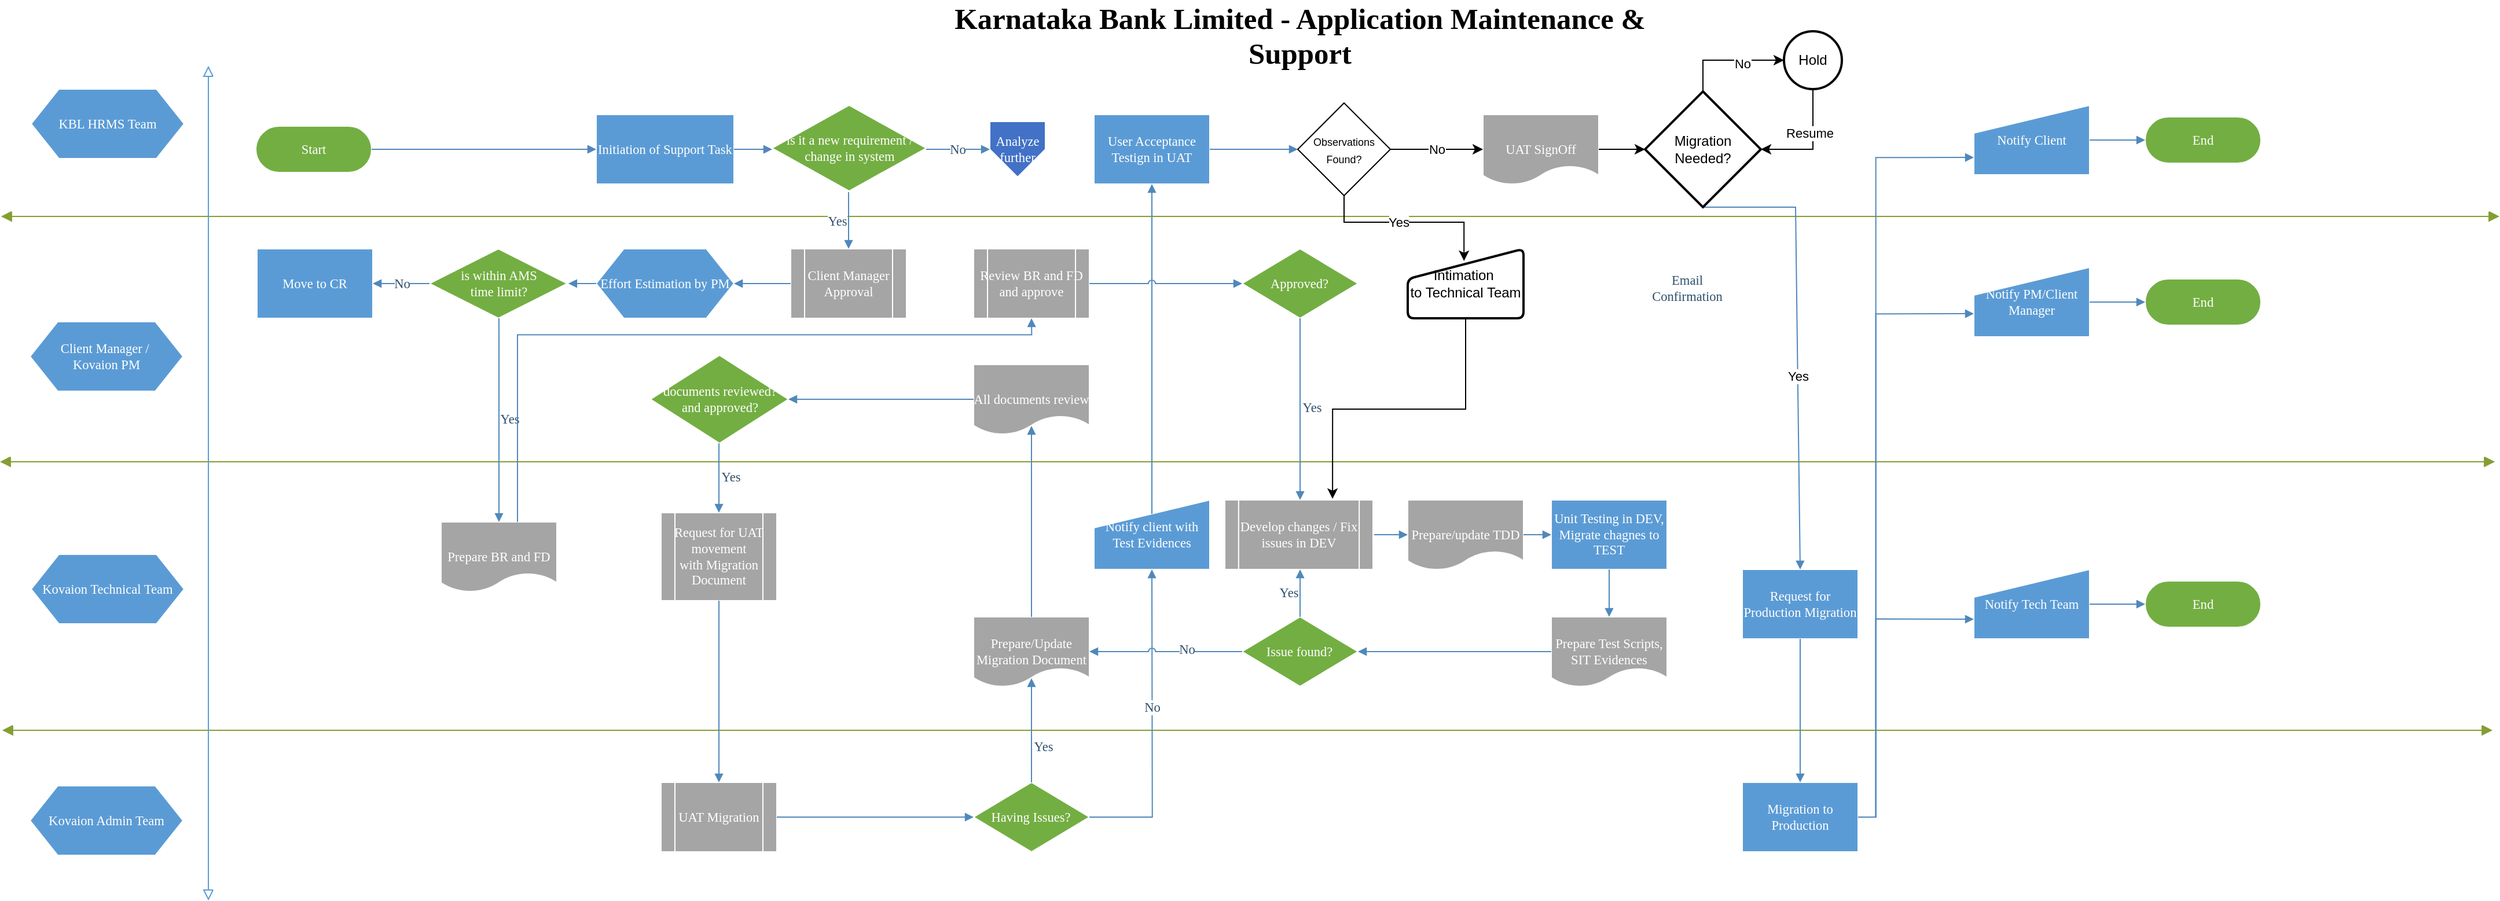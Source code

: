 <mxfile version="26.0.16">
  <diagram name="AMS - Process Flow Diagrams v0.2" id="4KButZJJZi8Aaj6FEKb-">
    <mxGraphModel dx="825" dy="471" grid="1" gridSize="10" guides="1" tooltips="1" connect="1" arrows="1" fold="1" page="1" pageScale="1" pageWidth="827" pageHeight="1169" math="0" shadow="0">
      <root>
        <mxCell id="0" />
        <mxCell id="1" parent="0" />
        <UserObject label="&lt;div style=&quot;font-size: 1px&quot;&gt;&lt;p style=&quot;text-align:center;margin-left:0;margin-right:0;margin-top:0px;margin-bottom:0px;text-indent:0;vertical-align:middle;direction:ltr;&quot;&gt;&lt;font style=&quot;font-size:11.29px;font-family:Calibri;color:#ffffff;direction:ltr;letter-spacing:0px;line-height:120%;opacity:1&quot;&gt;Start&lt;br/&gt;&lt;/font&gt;&lt;/p&gt;&lt;/div&gt;" tags="Flowchart" id="9h3zB8wG0xILL8Boa0-e-1">
          <mxCell style="verticalAlign=middle;align=center;overflow=width;vsdxID=1;fillColor=#73ae42;gradientColor=none;shape=stencil(tVLLDsIgEPwajiQIMfFe638Qu22JCM2Ctv69kK0Rm9qDibeZndkXC1NV6PUATIoQ0V9gNE3smToyKY3rAU1MiKmaqar1CB36m2uIDzo7M7r6e64wUZ4UOUWKB9GdIH4irzWu8B42vRrPScNFXZzN+5mvl3qJXE8mcPRRR+Pdh2Y1dsBTE95a3c0TkBRGgKEIb6wg1/r+ssCXd/vLCgm8z9caa+n6pb48dwrRV1H1Ew==);strokeColor=#ffffff;spacingTop=-1;spacingBottom=-1;spacingLeft=-1;spacingRight=-1;points=[[0.5,1,0],[0.5,0,0],[0,0.5,0],[1,0.5,0]];labelBackgroundColor=none;rounded=0;html=1;whiteSpace=wrap;" vertex="1" parent="1">
            <mxGeometry x="250" y="138" width="100" height="40" as="geometry" />
          </mxCell>
        </UserObject>
        <UserObject label="&lt;div style=&quot;font-size: 1px&quot;&gt;&lt;p style=&quot;text-align:center;margin-left:0;margin-right:0;margin-top:0px;margin-bottom:0px;text-indent:0;vertical-align:middle;direction:ltr;&quot;&gt;&lt;font style=&quot;font-size:11.29px;font-family:Calibri;color:#ffffff;direction:ltr;letter-spacing:0px;line-height:120%;opacity:1&quot;&gt;Initiation of Support Task&lt;br/&gt;&lt;/font&gt;&lt;/p&gt;&lt;/div&gt;" tags="Flowchart" id="9h3zB8wG0xILL8Boa0-e-2">
          <mxCell style="verticalAlign=middle;align=center;overflow=width;vsdxID=2;fillColor=#5b9bd5;gradientColor=none;shape=stencil(nZBLDoAgDERP0z3SIyjew0SURgSD+Lu9kMZoXLhwN9O+tukAlrNpJg1SzDH4QW/URgNYgZTkjA4UkwJUgGXng+6DX1zLfmoymdXo17xh5zmRJ6Q42BWCfc2oJfdAr+Yv+AP9Cb7OJ3H/2JG1HNGz/84klThPVCc=);strokeColor=#ffffff;spacingTop=-1;spacingBottom=-1;spacingLeft=-1;spacingRight=-1;points=[[0,0.5,0],[1,0.5,0],[0.5,1,0],[0.5,0,0]];labelBackgroundColor=none;rounded=0;html=1;whiteSpace=wrap;" vertex="1" parent="1">
            <mxGeometry x="544" y="128" width="119" height="60" as="geometry" />
          </mxCell>
        </UserObject>
        <UserObject label="" tags="Flowchart" id="9h3zB8wG0xILL8Boa0-e-3">
          <mxCell style="vsdxID=3;fillColor=#73ae42;gradientColor=none;shape=stencil(UzV2Ls5ILEhVNTIoLinKz04tz0wpyVA1dlE1MsrMy0gtyiwBslSNXVWNndPyi1LTi/JL81Ig/IJEkEoQKze/DGRCBUSfAUiHkUElhGcK4bpBVOZk5iGpNEVVikeloQHZpsK0YlWLz1QgA+HFtMycHEgIIcujBwlQCBKcxq4A);strokeColor=#ffffff;spacingTop=-1;spacingBottom=-1;spacingLeft=-1;spacingRight=-1;points=[[1,0.5,0],[0.5,0,0],[0.5,0,0]];labelBackgroundColor=none;rounded=0;html=1;whiteSpace=wrap;" vertex="1" parent="1">
            <mxGeometry x="696" y="120" width="133" height="74" as="geometry" />
          </mxCell>
        </UserObject>
        <mxCell id="9h3zB8wG0xILL8Boa0-e-4" value="&lt;div style=&quot;font-size: 1px&quot;&gt;&lt;p style=&quot;text-align:center;margin-left:0;margin-right:0;margin-top:0px;margin-bottom:0px;text-indent:0;vertical-align:middle;direction:ltr;&quot;&gt;&lt;font style=&quot;font-size:11.29px;font-family:Calibri;color:#ffffff;direction:ltr;letter-spacing:0px;line-height:120%;opacity:1&quot;&gt;is it a new requirement / change in system&lt;br/&gt;&lt;/font&gt;&lt;/p&gt;&lt;/div&gt;" style="text;vsdxID=3;fillColor=none;gradientColor=none;strokeColor=none;spacingTop=-1;spacingBottom=-1;spacingLeft=-1;spacingRight=-1;points=[[1,0.5,0],[0.5,0,0],[0.5,0,0]];labelBackgroundColor=none;rounded=0;html=1;whiteSpace=wrap;verticalAlign=middle;align=center;overflow=width;;html=1;" vertex="1" parent="9h3zB8wG0xILL8Boa0-e-3">
          <mxGeometry x="11.15" y="8.55" width="111.53" height="56.1" as="geometry" />
        </mxCell>
        <UserObject label="&lt;div style=&quot;font-size: 1px&quot;&gt;&lt;p style=&quot;text-align:center;margin-left:0;margin-right:0;margin-top:0px;margin-bottom:0px;text-indent:0;vertical-align:middle;direction:ltr;&quot;&gt;&lt;font style=&quot;font-size:11.29px;font-family:Calibri;color:#ffffff;direction:ltr;letter-spacing:0px;line-height:120%;opacity:1&quot;&gt;Effort Estimation by PM&lt;br/&gt;&lt;/font&gt;&lt;/p&gt;&lt;/div&gt;" tags="Flowchart" id="9h3zB8wG0xILL8Boa0-e-5">
          <mxCell style="verticalAlign=middle;align=center;overflow=width;vsdxID=4;fillColor=#5b9bd5;gradientColor=none;shape=stencil(UzV2Ls5ILEhVNTIoLinKz04tz0wpyVA1dlE1MsrMy0gtyiwBslSNXVWNndPyi1LTi/JL81Ig/IJEkEoQKze/DGRCBUSfkYGegSVIl5FBJUTE0MAAzHeDKM/JzENSbm6pZ2lIvHKYJEyxKUlG41GM6Ww8iol3A8HQADIQIZmWmZMDiQhkefSQBwpBYs3YFQA=);strokeColor=#ffffff;spacingTop=-1;spacingBottom=-1;spacingLeft=-1;spacingRight=-1;points=[[0,0.5,0],[1,0.5,0],[0.5,1,0],[0.5,0,0]];labelBackgroundColor=none;rounded=0;html=1;whiteSpace=wrap;" vertex="1" parent="1">
            <mxGeometry x="544" y="244" width="119" height="60" as="geometry" />
          </mxCell>
        </UserObject>
        <UserObject label="&lt;div style=&quot;font-size: 1px&quot;&gt;&lt;p style=&quot;text-align:center;margin-left:0;margin-right:0;margin-top:0px;margin-bottom:0px;text-indent:0;vertical-align:middle;direction:ltr;&quot;&gt;&lt;font style=&quot;font-size:11.29px;font-family:Calibri;color:#ffffff;direction:ltr;letter-spacing:0px;line-height:120%;opacity:1&quot;&gt;Client Manager Approval&lt;br/&gt;&lt;/font&gt;&lt;/p&gt;&lt;/div&gt;" tags="Flowchart" id="9h3zB8wG0xILL8Boa0-e-6">
          <mxCell style="verticalAlign=middle;align=center;overflow=width;vsdxID=5;fillColor=#a5a5a5;gradientColor=none;shape=stencil(nZJJDsMgDEVP4z2xN9mn6T0ihRSrFCJCp9sHZHVComqz+8bPNt8A1C1mmDWgWmLwR33lMRqgHSCyMzpwTAqoB+omH/Qh+LMbJZ6HTGZ18pfc4SZ1KlegukvUKIn3glp2b+gjuQn+gm4Ei/FJvDxObK2s6JmvLaDBP0xh/aqfXdv2964FW3dVOEqifOV0JD+E+hU=);strokeColor=#ffffff;spacingTop=-1;spacingBottom=-1;spacingLeft=-1;spacingRight=-1;points=[[0,0.5,0],[1,0.5,0],[0.5,1,0],[0.5,0,0]];labelBackgroundColor=none;rounded=0;html=1;whiteSpace=wrap;" vertex="1" parent="1">
            <mxGeometry x="712" y="244" width="100" height="60" as="geometry" />
          </mxCell>
        </UserObject>
        <UserObject label="" tags="Flowchart" id="9h3zB8wG0xILL8Boa0-e-7">
          <mxCell style="vsdxID=6;fillColor=#73ae42;gradientColor=none;shape=stencil(UzV2Ls5ILEhVNTIoLinKz04tz0wpyVA1dlE1MsrMy0gtyiwBslSNXVWNndPyi1LTi/JL81Ig/IJEkEoQKze/DGRCBUSfAUiHkUElhGcK4bpBVOZk5iGpNEVVikeloQHZpsK0YlWLz1QgA+HFtMycHEgIIcujBwlQCBKcxq4A);strokeColor=#ffffff;spacingTop=-1;spacingBottom=-1;spacingLeft=-1;spacingRight=-1;points=[[0,0.5,0],[1,0.5,0],[0.5,0,0],[0.5,1,0]];labelBackgroundColor=none;rounded=0;html=1;whiteSpace=wrap;" vertex="1" parent="1">
            <mxGeometry x="400" y="244" width="119" height="60" as="geometry" />
          </mxCell>
        </UserObject>
        <mxCell id="9h3zB8wG0xILL8Boa0-e-8" value="&lt;div style=&quot;font-size: 1px&quot;&gt;&lt;p style=&quot;text-align:center;margin-left:0;margin-right:0;margin-top:0px;margin-bottom:0px;text-indent:0;vertical-align:middle;direction:ltr;&quot;&gt;&lt;font style=&quot;font-size:11.29px;font-family:Calibri;color:#ffffff;direction:ltr;letter-spacing:0px;line-height:120%;opacity:1&quot;&gt;is within AMS &lt;br/&gt;&lt;/font&gt;&lt;/p&gt;&lt;p style=&quot;text-align:center;margin-left:0;margin-right:0;margin-top:0px;margin-bottom:0px;text-indent:0;vertical-align:middle;direction:ltr;&quot;&gt;&lt;font style=&quot;font-size:11.29px;font-family:Calibri;color:#ffffff;direction:ltr;letter-spacing:0px;line-height:120%;opacity:1&quot;&gt;time limit?&lt;br/&gt;&lt;/font&gt;&lt;/p&gt;&lt;/div&gt;" style="text;vsdxID=6;fillColor=none;gradientColor=none;strokeColor=none;spacingTop=-1;spacingBottom=-1;spacingLeft=-1;spacingRight=-1;points=[[0,0.5,0],[1,0.5,0],[0.5,0,0],[0.5,1,0]];labelBackgroundColor=none;rounded=0;html=1;whiteSpace=wrap;verticalAlign=middle;align=center;overflow=width;;html=1;" vertex="1" parent="9h3zB8wG0xILL8Boa0-e-7">
          <mxGeometry x="9.95" y="7.5" width="99.54" height="45" as="geometry" />
        </mxCell>
        <UserObject label="&lt;div style=&quot;font-size: 1px&quot;&gt;&lt;p style=&quot;text-align:center;margin-left:0;margin-right:0;margin-top:0px;margin-bottom:0px;text-indent:0;vertical-align:middle;direction:ltr;&quot;&gt;&lt;font style=&quot;font-size:11.29px;font-family:Calibri;color:#ffffff;direction:ltr;letter-spacing:0px;line-height:120%;opacity:1&quot;&gt;Prepare BR and FD&lt;br/&gt;&lt;/font&gt;&lt;/p&gt;&lt;/div&gt;" tags="Flowchart" id="9h3zB8wG0xILL8Boa0-e-9">
          <mxCell style="verticalAlign=middle;align=center;overflow=width;vsdxID=27;fillColor=#a5a5a5;gradientColor=none;shape=stencil(tZLBDoMgDIafhiMGQeLuzr0HmahkDExh0739YJhMXbyY7Nb+/dr+hCJWuV4MElHiPNibHFXje8TOiFJlegnKhwixGrGqtSA7sA/TpHwQkYzR3T7jhCn1kdhByStlpzLjH+GSWK3MLkv2wZwcRrcOBFxDEWa64FlBEw9zQ8mzMk/SDPGdiWTCYlIOg/XCK2tWj9ICOonDNtxq0a1KbpRy+JGP+/uzvXxpLwTfn2+V1ulwlvXtpQQpXRmr3w==);strokeColor=#ffffff;spacingTop=-1;spacingBottom=-1;spacingLeft=-1;spacingRight=-1;points=[[0.66,0,0]];labelBackgroundColor=none;rounded=0;html=1;whiteSpace=wrap;" vertex="1" parent="1">
            <mxGeometry x="410" y="480" width="100" height="60" as="geometry" />
          </mxCell>
        </UserObject>
        <UserObject label="&lt;div style=&quot;font-size: 1px&quot;&gt;&lt;p style=&quot;text-align:center;margin-left:0;margin-right:0;margin-top:0px;margin-bottom:0px;text-indent:0;vertical-align:middle;direction:ltr;&quot;&gt;&lt;font style=&quot;font-size:11.29px;font-family:Calibri;color:#ffffff;direction:ltr;letter-spacing:0px;line-height:120%;opacity:1&quot;&gt;Move to CR&lt;br/&gt;&lt;/font&gt;&lt;/p&gt;&lt;/div&gt;" tags="Flowchart" id="9h3zB8wG0xILL8Boa0-e-10">
          <mxCell style="verticalAlign=middle;align=center;overflow=width;vsdxID=8;fillColor=#5b9bd5;gradientColor=none;shape=stencil(nZBLDoAgDERP0z3SIyjew0SURgSD+Lu9kMZoXLhwN9O+tukAlrNpJg1SzDH4QW/URgNYgZTkjA4UkwJUgGXng+6DX1zLfmoymdXo17xh5zmRJ6Q42BWCfc2oJfdAr+Yv+AP9Cb7OJ3H/2JG1HNGz/84klThPVCc=);strokeColor=#ffffff;spacingTop=-1;spacingBottom=-1;spacingLeft=-1;spacingRight=-1;points=[[0,0.5,0],[1,0.5,0],[0.5,1,0],[0.5,0,0]];labelBackgroundColor=none;rounded=0;html=1;whiteSpace=wrap;" vertex="1" parent="1">
            <mxGeometry x="251" y="244" width="100" height="60" as="geometry" />
          </mxCell>
        </UserObject>
        <UserObject label="&lt;div style=&quot;font-size: 1px&quot;&gt;&lt;p style=&quot;text-align:center;margin-left:0;margin-right:0;margin-top:0px;margin-bottom:0px;text-indent:0;vertical-align:middle;direction:ltr;&quot;&gt;&lt;font style=&quot;font-size:11.29px;font-family:Calibri;color:#ffffff;direction:ltr;letter-spacing:0px;line-height:120%;opacity:1&quot;&gt;Review BR and FD and approve&lt;br/&gt;&lt;/font&gt;&lt;/p&gt;&lt;/div&gt;" tags="Flowchart" id="9h3zB8wG0xILL8Boa0-e-11">
          <mxCell style="verticalAlign=middle;align=center;overflow=width;vsdxID=9;fillColor=#a5a5a5;gradientColor=none;shape=stencil(nZJJDsMgDEVP4z2xN9mn6T0ihRSrFCJCp9sHZHVComqz+8bPNt8A1C1mmDWgWmLwR33lMRqgHSCyMzpwTAqoB+omH/Qh+LMbJZ6HTGZ18pfc4SZ1KlegukvUKIn3glp2b+gjuQn+gm4Ei/FJvDxObK2s6JmvLaDBP0xh/aqfXdv2964FW3dVOEqifOV0JD+E+hU=);strokeColor=#ffffff;spacingTop=-1;spacingBottom=-1;spacingLeft=-1;spacingRight=-1;points=[[0,0.5,0],[1,0.5,0],[0.5,1,0],[0.5,0,0]];labelBackgroundColor=none;rounded=0;html=1;whiteSpace=wrap;" vertex="1" parent="1">
            <mxGeometry x="870" y="244" width="100" height="60" as="geometry" />
          </mxCell>
        </UserObject>
        <UserObject label="" tags="Flowchart" id="9h3zB8wG0xILL8Boa0-e-12">
          <mxCell style="vsdxID=10;fillColor=#73ae42;gradientColor=none;shape=stencil(UzV2Ls5ILEhVNTIoLinKz04tz0wpyVA1dlE1MsrMy0gtyiwBslSNXVWNndPyi1LTi/JL81Ig/IJEkEoQKze/DGRCBUSfAUiHkUElhGcK4bpBVOZk5iGpNEVVikeloQHZpsK0YlWLz1QgA+HFtMycHEgIIcujBwlQCBKcxq4A);strokeColor=#ffffff;spacingTop=-1;spacingBottom=-1;spacingLeft=-1;spacingRight=-1;points=[[0,0.5,0],[1,0.5,0],[0.5,0,0],[0.5,1,0]];labelBackgroundColor=none;rounded=0;html=1;whiteSpace=wrap;" vertex="1" parent="1">
            <mxGeometry x="1102" y="244" width="100" height="60" as="geometry" />
          </mxCell>
        </UserObject>
        <mxCell id="9h3zB8wG0xILL8Boa0-e-13" value="&lt;div style=&quot;font-size: 1px&quot;&gt;&lt;p style=&quot;text-align:center;margin-left:0;margin-right:0;margin-top:0px;margin-bottom:0px;text-indent:0;vertical-align:middle;direction:ltr;&quot;&gt;&lt;font style=&quot;font-size:11.29px;font-family:Calibri;color:#ffffff;direction:ltr;letter-spacing:0px;line-height:120%;opacity:1&quot;&gt;Approved?&lt;br/&gt;&lt;/font&gt;&lt;/p&gt;&lt;/div&gt;" style="text;vsdxID=10;fillColor=none;gradientColor=none;strokeColor=none;spacingTop=-1;spacingBottom=-1;spacingLeft=-1;spacingRight=-1;points=[[0,0.5,0],[1,0.5,0],[0.5,0,0],[0.5,1,0]];labelBackgroundColor=none;rounded=0;html=1;whiteSpace=wrap;verticalAlign=middle;align=center;overflow=width;;html=1;" vertex="1" parent="9h3zB8wG0xILL8Boa0-e-12">
          <mxGeometry x="8.33" y="7.5" width="83.33" height="45" as="geometry" />
        </mxCell>
        <UserObject label="&lt;div style=&quot;font-size: 1px&quot;&gt;&lt;p style=&quot;text-align:center;margin-left:0;margin-right:0;margin-top:0px;margin-bottom:0px;text-indent:0;vertical-align:middle;direction:ltr;&quot;&gt;&lt;font style=&quot;font-size:11.29px;font-family:Calibri;color:#ffffff;direction:ltr;letter-spacing:0px;line-height:120%;opacity:1&quot;&gt;Develop changes / Fix issues in DEV&lt;br/&gt;&lt;/font&gt;&lt;/p&gt;&lt;/div&gt;" tags="Flowchart" id="9h3zB8wG0xILL8Boa0-e-14">
          <mxCell style="verticalAlign=middle;align=center;overflow=width;vsdxID=11;fillColor=#a5a5a5;gradientColor=none;shape=stencil(nZLdDoMgDIWfprem0mSJ1869h4k4yBgYZH9vP0ij2zAum3fn0K8lpwBUj6odJAgcg3cnedNdUEB7EEJbJb0OUQE1QHXvvDx6d7Ed+6FNZFJnd00T7tyHqUPgg12J7A+MGm3f0Km4Cf6CbgSz66N4Zey1Mbyiub62gKqg8vdYC/qDzSZjsav+GL3A1/Nl2aLI3zse8V+h5gk=);strokeColor=#ffffff;spacingTop=-1;spacingBottom=-1;spacingLeft=-1;spacingRight=-1;points=[[0,0.5,0],[1,0.5,0],[0.5,1,0],[0.5,0,0]];labelBackgroundColor=none;rounded=0;html=1;whiteSpace=wrap;" vertex="1" parent="1">
            <mxGeometry x="1087" y="461" width="128" height="60" as="geometry" />
          </mxCell>
        </UserObject>
        <UserObject label="&lt;div style=&quot;font-size: 1px&quot;&gt;&lt;p style=&quot;text-align:center;margin-left:0;margin-right:0;margin-top:0px;margin-bottom:0px;text-indent:0;vertical-align:middle;direction:ltr;&quot;&gt;&lt;font style=&quot;font-size:11.29px;font-family:Calibri;color:#ffffff;direction:ltr;letter-spacing:0px;line-height:120%;opacity:1&quot;&gt;Prepare/update TDD&lt;br/&gt;&lt;/font&gt;&lt;/p&gt;&lt;/div&gt;" tags="Flowchart" id="9h3zB8wG0xILL8Boa0-e-15">
          <mxCell style="verticalAlign=middle;align=center;overflow=width;vsdxID=24;fillColor=#a5a5a5;gradientColor=none;shape=stencil(tZLBDoMgDIafhiMGQed2du49yEQlY2AKm+7tB8Nk6uLFZLf279f2JxSx0na8F4gS68DcxCBr1yF2RpRK3QmQzkeIVYiVjQHRgnnoOuY9D2SI7uYZJoyxj4QOSl4xOxZJ/hEukVVSb7JkG0zJbnTtgMPVF2GiszzJaORhaijy5HCK0gTlGxPJiPkoLQbjuJNGLx6lOLQC+224UbxdlOwgRP8j7/f3Z3vp3J4Pvj/fSKXi4czr60vxUrwyVr0B);strokeColor=#ffffff;spacingTop=-1;spacingBottom=-1;spacingLeft=-1;spacingRight=-1;points=[[0,0.5,0],[1,0.5,0],[0.5,0,0],[0.5,0.88,0]];labelBackgroundColor=none;rounded=0;html=1;whiteSpace=wrap;" vertex="1" parent="1">
            <mxGeometry x="1245" y="461" width="100" height="60" as="geometry" />
          </mxCell>
        </UserObject>
        <UserObject label="&lt;div style=&quot;font-size: 1px&quot;&gt;&lt;p style=&quot;text-align:center;margin-left:0;margin-right:0;margin-top:0px;margin-bottom:0px;text-indent:0;vertical-align:middle;direction:ltr;&quot;&gt;&lt;font style=&quot;font-size:11.29px;font-family:Calibri;color:#ffffff;direction:ltr;letter-spacing:0px;line-height:120%;opacity:1&quot;&gt;Unit Testing in DEV,&lt;br/&gt;&lt;/font&gt;&lt;/p&gt;&lt;p style=&quot;text-align:center;margin-left:0;margin-right:0;margin-top:0px;margin-bottom:0px;text-indent:0;vertical-align:middle;direction:ltr;&quot;&gt;&lt;font style=&quot;font-size:11.29px;font-family:Calibri;color:#ffffff;direction:ltr;letter-spacing:0px;line-height:120%;opacity:1&quot;&gt;Migrate chagnes to TEST&lt;br/&gt;&lt;/font&gt;&lt;/p&gt;&lt;/div&gt;" tags="Flowchart" id="9h3zB8wG0xILL8Boa0-e-16">
          <mxCell style="verticalAlign=middle;align=center;overflow=width;vsdxID=13;fillColor=#5b9bd5;gradientColor=none;shape=stencil(nZBLDoAgDERP0z3SIyjew0SURgSD+Lu9kMZoXLhwN9O+tukAlrNpJg1SzDH4QW/URgNYgZTkjA4UkwJUgGXng+6DX1zLfmoymdXo17xh5zmRJ6Q42BWCfc2oJfdAr+Yv+AP9Cb7OJ3H/2JG1HNGz/84klThPVCc=);strokeColor=#ffffff;spacingTop=-1;spacingBottom=-1;spacingLeft=-1;spacingRight=-1;points=[[0,0.5,0],[1,0.5,0],[0.5,1,0],[0.5,0,0]];labelBackgroundColor=none;rounded=0;html=1;whiteSpace=wrap;" vertex="1" parent="1">
            <mxGeometry x="1369" y="461" width="100" height="60" as="geometry" />
          </mxCell>
        </UserObject>
        <UserObject label="&lt;div style=&quot;font-size: 1px&quot;&gt;&lt;p style=&quot;text-align:center;margin-left:0;margin-right:0;margin-top:0px;margin-bottom:0px;text-indent:0;vertical-align:middle;direction:ltr;&quot;&gt;&lt;font style=&quot;font-size:11.29px;font-family:Calibri;color:#ffffff;direction:ltr;letter-spacing:0px;line-height:120%;opacity:1&quot;&gt;Prepare Test Scripts, SIT Evidences&lt;br/&gt;&lt;/font&gt;&lt;/p&gt;&lt;/div&gt;" tags="Flowchart" id="9h3zB8wG0xILL8Boa0-e-17">
          <mxCell style="verticalAlign=middle;align=center;overflow=width;vsdxID=25;fillColor=#a5a5a5;gradientColor=none;shape=stencil(tZLBDoMgDIafhiMGQed2du49yEQlY2AKm+7tB8Nk6uLFZLf279f2JxSx0na8F4gS68DcxCBr1yF2RpRK3QmQzkeIVYiVjQHRgnnoOuY9D2SI7uYZJoyxj4QOSl4xOxZJ/hEukVVSb7JkG0zJbnTtgMPVF2GiszzJaORhaijy5HCK0gTlGxPJiPkoLQbjuJNGLx6lOLQC+224UbxdlOwgRP8j7/f3Z3vp3J4Pvj/fSKXi4czr60vxUrwyVr0B);strokeColor=#ffffff;spacingTop=-1;spacingBottom=-1;spacingLeft=-1;spacingRight=-1;points=[[0,0.5,0],[1,0.5,0],[0.5,0,0],[0.5,0.88,0]];labelBackgroundColor=none;rounded=0;html=1;whiteSpace=wrap;" vertex="1" parent="1">
            <mxGeometry x="1369" y="562" width="100" height="60" as="geometry" />
          </mxCell>
        </UserObject>
        <UserObject label="" tags="Flowchart" id="9h3zB8wG0xILL8Boa0-e-18">
          <mxCell style="vsdxID=15;fillColor=#73ae42;gradientColor=none;shape=stencil(UzV2Ls5ILEhVNTIoLinKz04tz0wpyVA1dlE1MsrMy0gtyiwBslSNXVWNndPyi1LTi/JL81Ig/IJEkEoQKze/DGRCBUSfAUiHkUElhGcK4bpBVOZk5iGpNEVVikeloQHZpsK0YlWLz1QgA+HFtMycHEgIIcujBwlQCBKcxq4A);strokeColor=#ffffff;spacingTop=-1;spacingBottom=-1;spacingLeft=-1;spacingRight=-1;points=[[0,0.5,0],[1,0.5,0],[0.5,0,0],[0.5,1,0]];labelBackgroundColor=none;rounded=0;html=1;whiteSpace=wrap;" vertex="1" parent="1">
            <mxGeometry x="1102" y="562" width="100" height="60" as="geometry" />
          </mxCell>
        </UserObject>
        <mxCell id="9h3zB8wG0xILL8Boa0-e-19" value="&lt;div style=&quot;font-size: 1px&quot;&gt;&lt;p style=&quot;text-align:center;margin-left:0;margin-right:0;margin-top:0px;margin-bottom:0px;text-indent:0;vertical-align:middle;direction:ltr;&quot;&gt;&lt;font style=&quot;font-size:11.29px;font-family:Calibri;color:#ffffff;direction:ltr;letter-spacing:0px;line-height:120%;opacity:1&quot;&gt;Issue found?&lt;br/&gt;&lt;/font&gt;&lt;/p&gt;&lt;/div&gt;" style="text;vsdxID=15;fillColor=none;gradientColor=none;strokeColor=none;spacingTop=-1;spacingBottom=-1;spacingLeft=-1;spacingRight=-1;points=[[0,0.5,0],[1,0.5,0],[0.5,0,0],[0.5,1,0]];labelBackgroundColor=none;rounded=0;html=1;whiteSpace=wrap;verticalAlign=middle;align=center;overflow=width;;html=1;" vertex="1" parent="9h3zB8wG0xILL8Boa0-e-18">
          <mxGeometry x="8.33" y="7.5" width="83.33" height="45" as="geometry" />
        </mxCell>
        <UserObject label="&lt;div style=&quot;font-size: 1px&quot;&gt;&lt;p style=&quot;text-align:center;margin-left:0;margin-right:0;margin-top:0px;margin-bottom:0px;text-indent:0;vertical-align:middle;direction:ltr;&quot;&gt;&lt;font style=&quot;font-size:11.29px;font-family:Calibri;color:#ffffff;direction:ltr;letter-spacing:0px;line-height:120%;opacity:1&quot;&gt;Prepare/Update Migration Document&lt;br/&gt;&lt;/font&gt;&lt;/p&gt;&lt;/div&gt;" tags="Flowchart" id="9h3zB8wG0xILL8Boa0-e-20">
          <mxCell style="verticalAlign=middle;align=center;overflow=width;vsdxID=26;fillColor=#a5a5a5;gradientColor=none;shape=stencil(tZLBDoMgDIafhiMGQed2du49yEQlY2AKm+7tB8Nk6uLFZLf279f2JxSx0na8F4gS68DcxCBr1yF2RpRK3QmQzkeIVYiVjQHRgnnoOuY9D2SI7uYZJoyxj4QOSl4xOxZJ/hEukVVSb7JkG0zJbnTtgMPVF2GiszzJaORhaijy5HCK0gTlGxPJiPkoLQbjuJNGLx6lOLQC+224UbxdlOwgRP8j7/f3Z3vp3J4Pvj/fSKXi4czr60vxUrwyVr0B);strokeColor=#ffffff;spacingTop=-1;spacingBottom=-1;spacingLeft=-1;spacingRight=-1;points=[[0,0.5,0],[1,0.5,0],[0.5,0,0],[0.5,0.88,0]];labelBackgroundColor=none;rounded=0;html=1;whiteSpace=wrap;" vertex="1" parent="1">
            <mxGeometry x="870" y="562" width="100" height="60" as="geometry" />
          </mxCell>
        </UserObject>
        <UserObject label="&lt;div style=&quot;font-size: 1px&quot;&gt;&lt;p style=&quot;text-align:center;margin-left:0;margin-right:0;margin-top:0px;margin-bottom:0px;text-indent:0;vertical-align:middle;direction:ltr;&quot;&gt;&lt;font style=&quot;font-size:11.29px;font-family:Calibri;color:#ffffff;direction:ltr;letter-spacing:0px;line-height:120%;opacity:1&quot;&gt;All documents review&lt;br/&gt;&lt;/font&gt;&lt;/p&gt;&lt;/div&gt;" tags="Flowchart" id="9h3zB8wG0xILL8Boa0-e-21">
          <mxCell style="verticalAlign=middle;align=center;overflow=width;vsdxID=23;fillColor=#a5a5a5;gradientColor=none;shape=stencil(tZLBDoMgDIafhiMGQed2du49yEQlY2AKm+7tB8Nk6uLFZLf279f2JxSx0na8F4gS68DcxCBr1yF2RpRK3QmQzkeIVYiVjQHRgnnoOuY9D2SI7uYZJoyxj4QOSl4xOxZJ/hEukVVSb7JkG0zJbnTtgMPVF2GiszzJaORhaijy5HCK0gTlGxPJiPkoLQbjuJNGLx6lOLQC+224UbxdlOwgRP8j7/f3Z3vp3J4Pvj/fSKXi4czr60vxUrwyVr0B);strokeColor=#ffffff;spacingTop=-1;spacingBottom=-1;spacingLeft=-1;spacingRight=-1;points=[[0,0.5,0],[1,0.5,0],[0.5,0,0],[0.5,0.88,0]];labelBackgroundColor=none;rounded=0;html=1;whiteSpace=wrap;" vertex="1" parent="1">
            <mxGeometry x="870" y="344" width="100" height="60" as="geometry" />
          </mxCell>
        </UserObject>
        <UserObject label="" tags="Flowchart" id="9h3zB8wG0xILL8Boa0-e-22">
          <mxCell style="vsdxID=19;fillColor=#73ae42;gradientColor=none;shape=stencil(UzV2Ls5ILEhVNTIoLinKz04tz0wpyVA1dlE1MsrMy0gtyiwBslSNXVWNndPyi1LTi/JL81Ig/IJEkEoQKze/DGRCBUSfAUiHkUElhGcK4bpBVOZk5iGpNEVVikeloQHZpsK0YlWLz1QgA+HFtMycHEgIIcujBwlQCBKcxq4A);strokeColor=#ffffff;spacingTop=-1;spacingBottom=-1;spacingLeft=-1;spacingRight=-1;points=[[1,0.5,0],[0.5,0,0],[0.5,0,0]];labelBackgroundColor=none;rounded=0;html=1;whiteSpace=wrap;" vertex="1" parent="1">
            <mxGeometry x="591" y="336" width="119" height="76" as="geometry" />
          </mxCell>
        </UserObject>
        <mxCell id="9h3zB8wG0xILL8Boa0-e-23" value="&lt;div style=&quot;font-size: 1px&quot;&gt;&lt;p style=&quot;text-align:center;margin-left:0;margin-right:0;margin-top:0px;margin-bottom:0px;text-indent:0;vertical-align:middle;direction:ltr;&quot;&gt;&lt;font style=&quot;font-size:11.29px;font-family:Calibri;color:#ffffff;direction:ltr;letter-spacing:0px;line-height:120%;opacity:1&quot;&gt;documents reviewed? and approved?&lt;br/&gt;&lt;/font&gt;&lt;/p&gt;&lt;/div&gt;" style="text;vsdxID=19;fillColor=none;gradientColor=none;strokeColor=none;spacingTop=-1;spacingBottom=-1;spacingLeft=-1;spacingRight=-1;points=[[1,0.5,0],[0.5,0,0],[0.5,0,0]];labelBackgroundColor=none;rounded=0;html=1;whiteSpace=wrap;verticalAlign=middle;align=center;overflow=width;;html=1;" vertex="1" parent="9h3zB8wG0xILL8Boa0-e-22">
          <mxGeometry x="9.95" y="9.5" width="99.54" height="57" as="geometry" />
        </mxCell>
        <UserObject label="&lt;div style=&quot;font-size: 1px&quot;&gt;&lt;p style=&quot;text-align:center;margin-left:0;margin-right:0;margin-top:0px;margin-bottom:0px;text-indent:0;vertical-align:middle;direction:ltr;&quot;&gt;&lt;font style=&quot;font-size:11.29px;font-family:Calibri;color:#ffffff;direction:ltr;letter-spacing:0px;line-height:120%;opacity:1&quot;&gt;Request for UAT movement&lt;br/&gt;&lt;/font&gt;&lt;/p&gt;&lt;p style=&quot;text-align:center;margin-left:0;margin-right:0;margin-top:0px;margin-bottom:0px;text-indent:0;vertical-align:middle;direction:ltr;&quot;&gt;&lt;font style=&quot;font-size:11.29px;font-family:Calibri;color:#ffffff;direction:ltr;letter-spacing:0px;line-height:120%;opacity:1&quot;&gt;with Migration Document&lt;br/&gt;&lt;/font&gt;&lt;/p&gt;&lt;/div&gt;" tags="Flowchart" id="9h3zB8wG0xILL8Boa0-e-24">
          <mxCell style="verticalAlign=middle;align=center;overflow=width;vsdxID=20;fillColor=#a5a5a5;gradientColor=none;shape=stencil(nZJJDsMgDEVP4z2xN9mn6T0ihRSrFCJCp9sHZHVComqz+8bPNt8A1C1mmDWgWmLwR33lMRqgHSCyMzpwTAqoB+omH/Qh+LMbJZ6HTGZ18pfc4SZ1KlegukvUKIn3glp2b+gjuQn+gm4Ei/FJvDxObK2s6JmvLaDBP0xh/aqfXdv2964FW3dVOEqifOV0JD+E+hU=);strokeColor=#ffffff;spacingTop=-1;spacingBottom=-1;spacingLeft=-1;spacingRight=-1;points=[[0,0.5,0],[1,0.5,0],[0.5,1,0],[0.5,0,0]];labelBackgroundColor=none;rounded=0;html=1;whiteSpace=wrap;" vertex="1" parent="1">
            <mxGeometry x="600" y="472" width="100" height="76" as="geometry" />
          </mxCell>
        </UserObject>
        <UserObject label="&lt;div style=&quot;font-size: 1px&quot;&gt;&lt;p style=&quot;text-align:center;margin-left:0;margin-right:0;margin-top:0px;margin-bottom:0px;text-indent:0;vertical-align:middle;direction:ltr;&quot;&gt;&lt;font style=&quot;font-size:11.29px;font-family:Calibri;color:#ffffff;direction:ltr;letter-spacing:0px;line-height:120%;opacity:1&quot;&gt;UAT Migration&lt;br/&gt;&lt;/font&gt;&lt;/p&gt;&lt;/div&gt;" tags="Flowchart" id="9h3zB8wG0xILL8Boa0-e-25">
          <mxCell style="verticalAlign=middle;align=center;overflow=width;vsdxID=21;fillColor=#a5a5a5;gradientColor=none;shape=stencil(nZJJDsMgDEVP4z2xN9mn6T0ihRSrFCJCp9sHZHVComqz+8bPNt8A1C1mmDWgWmLwR33lMRqgHSCyMzpwTAqoB+omH/Qh+LMbJZ6HTGZ18pfc4SZ1KlegukvUKIn3glp2b+gjuQn+gm4Ei/FJvDxObK2s6JmvLaDBP0xh/aqfXdv2964FW3dVOEqifOV0JD+E+hU=);strokeColor=#ffffff;spacingTop=-1;spacingBottom=-1;spacingLeft=-1;spacingRight=-1;points=[[0,0.5,0],[1,0.5,0],[0.5,1,0],[0.5,0,0]];labelBackgroundColor=none;rounded=0;html=1;whiteSpace=wrap;" vertex="1" parent="1">
            <mxGeometry x="600" y="705" width="100" height="60" as="geometry" />
          </mxCell>
        </UserObject>
        <UserObject label="" tags="Flowchart" id="9h3zB8wG0xILL8Boa0-e-26">
          <mxCell style="vsdxID=22;fillColor=#73ae42;gradientColor=none;shape=stencil(UzV2Ls5ILEhVNTIoLinKz04tz0wpyVA1dlE1MsrMy0gtyiwBslSNXVWNndPyi1LTi/JL81Ig/IJEkEoQKze/DGRCBUSfAUiHkUElhGcK4bpBVOZk5iGpNEVVikeloQHZpsK0YlWLz1QgA+HFtMycHEgIIcujBwlQCBKcxq4A);strokeColor=#ffffff;spacingTop=-1;spacingBottom=-1;spacingLeft=-1;spacingRight=-1;points=[[0,0.5,0],[1,0.5,0],[0.5,0,0],[0.5,1,0]];labelBackgroundColor=none;rounded=0;html=1;whiteSpace=wrap;" vertex="1" parent="1">
            <mxGeometry x="870" y="705" width="100" height="60" as="geometry" />
          </mxCell>
        </UserObject>
        <mxCell id="9h3zB8wG0xILL8Boa0-e-27" value="&lt;div style=&quot;font-size: 1px&quot;&gt;&lt;p style=&quot;text-align:center;margin-left:0;margin-right:0;margin-top:0px;margin-bottom:0px;text-indent:0;vertical-align:middle;direction:ltr;&quot;&gt;&lt;font style=&quot;font-size:11.29px;font-family:Calibri;color:#ffffff;direction:ltr;letter-spacing:0px;line-height:120%;opacity:1&quot;&gt;Having Issues?&lt;br/&gt;&lt;/font&gt;&lt;/p&gt;&lt;/div&gt;" style="text;vsdxID=22;fillColor=none;gradientColor=none;strokeColor=none;spacingTop=-1;spacingBottom=-1;spacingLeft=-1;spacingRight=-1;points=[[0,0.5,0],[1,0.5,0],[0.5,0,0],[0.5,1,0]];labelBackgroundColor=none;rounded=0;html=1;whiteSpace=wrap;verticalAlign=middle;align=center;overflow=width;;html=1;" vertex="1" parent="9h3zB8wG0xILL8Boa0-e-26">
          <mxGeometry x="8.33" y="7.5" width="83.33" height="45" as="geometry" />
        </mxCell>
        <UserObject label="&lt;div style=&quot;font-size: 1px&quot;&gt;&lt;p style=&quot;text-align:center;margin-left:0;margin-right:0;margin-top:0px;margin-bottom:0px;text-indent:0;vertical-align:middle;direction:ltr;&quot;&gt;&lt;font style=&quot;font-size:11.29px;font-family:Calibri;color:#ffffff;direction:ltr;letter-spacing:0px;line-height:120%;opacity:1&quot;&gt;User Acceptance Testign in UAT&lt;br/&gt;&lt;/font&gt;&lt;/p&gt;&lt;/div&gt;" tags="Flowchart" id="9h3zB8wG0xILL8Boa0-e-28">
          <mxCell style="verticalAlign=middle;align=center;overflow=width;vsdxID=28;fillColor=#5b9bd5;gradientColor=none;shape=stencil(nZBLDoAgDERP0z3SIyjew0SURgSD+Lu9kMZoXLhwN9O+tukAlrNpJg1SzDH4QW/URgNYgZTkjA4UkwJUgGXng+6DX1zLfmoymdXo17xh5zmRJ6Q42BWCfc2oJfdAr+Yv+AP9Cb7OJ3H/2JG1HNGz/84klThPVCc=);strokeColor=#ffffff;spacingTop=-1;spacingBottom=-1;spacingLeft=-1;spacingRight=-1;points=[[0,0.5,0],[1,0.5,0],[0.5,1,0],[0.5,0,0]];labelBackgroundColor=none;rounded=0;html=1;whiteSpace=wrap;" vertex="1" parent="1">
            <mxGeometry x="974" y="128" width="100" height="60" as="geometry" />
          </mxCell>
        </UserObject>
        <UserObject label="&lt;div style=&quot;font-size: 1px&quot;&gt;&lt;p style=&quot;text-align:center;margin-left:0;margin-right:0;margin-top:0px;margin-bottom:0px;text-indent:0;vertical-align:middle;direction:ltr;&quot;&gt;&lt;font style=&quot;font-size:11.29px;font-family:Calibri;color:#ffffff;direction:ltr;letter-spacing:0px;line-height:120%;opacity:1&quot;&gt;UAT SignOff&lt;br/&gt;&lt;/font&gt;&lt;/p&gt;&lt;/div&gt;" tags="Flowchart" id="9h3zB8wG0xILL8Boa0-e-29">
          <mxCell style="verticalAlign=middle;align=center;overflow=width;vsdxID=29;fillColor=#a5a5a5;gradientColor=none;shape=stencil(tZLBDoMgDIafhiMGQed2du49yEQlY2AKm+7tB8Nk6uLFZLf279f2JxSx0na8F4gS68DcxCBr1yF2RpRK3QmQzkeIVYiVjQHRgnnoOuY9D2SI7uYZJoyxj4QOSl4xOxZJ/hEukVVSb7JkG0zJbnTtgMPVF2GiszzJaORhaijy5HCK0gTlGxPJiPkoLQbjuJNGLx6lOLQC+224UbxdlOwgRP8j7/f3Z3vp3J4Pvj/fSKXi4czr60vxUrwyVr0B);strokeColor=#ffffff;spacingTop=-1;spacingBottom=-1;spacingLeft=-1;spacingRight=-1;points=[[0,0.5,0],[1,0.5,0],[0.5,0,0],[0.5,0.88,0]];labelBackgroundColor=none;rounded=0;html=1;whiteSpace=wrap;" vertex="1" parent="1">
            <mxGeometry x="1310" y="128" width="100" height="60" as="geometry" />
          </mxCell>
        </UserObject>
        <UserObject label="&lt;div style=&quot;font-size: 1px&quot;&gt;&lt;p style=&quot;text-align:center;margin-left:0;margin-right:0;margin-top:0px;margin-bottom:0px;text-indent:0;vertical-align:middle;direction:ltr;&quot;&gt;&lt;font style=&quot;font-size:11.29px;font-family:Calibri;color:#ffffff;direction:ltr;letter-spacing:0px;line-height:120%;opacity:1&quot;&gt;Request for Production Migration&lt;br/&gt;&lt;/font&gt;&lt;/p&gt;&lt;/div&gt;" tags="Flowchart" id="9h3zB8wG0xILL8Boa0-e-30">
          <mxCell style="verticalAlign=middle;align=center;overflow=width;vsdxID=30;fillColor=#5b9bd5;gradientColor=none;shape=stencil(nZBLDoAgDERP0z3SIyjew0SURgSD+Lu9kMZoXLhwN9O+tukAlrNpJg1SzDH4QW/URgNYgZTkjA4UkwJUgGXng+6DX1zLfmoymdXo17xh5zmRJ6Q42BWCfc2oJfdAr+Yv+AP9Cb7OJ3H/2JG1HNGz/84klThPVCc=);strokeColor=#ffffff;spacingTop=-1;spacingBottom=-1;spacingLeft=-1;spacingRight=-1;points=[[0,0.5,0],[1,0.5,0],[0.5,1,0],[0.5,0,0]];labelBackgroundColor=none;rounded=0;html=1;whiteSpace=wrap;" vertex="1" parent="1">
            <mxGeometry x="1534" y="521" width="100" height="60" as="geometry" />
          </mxCell>
        </UserObject>
        <UserObject label="&lt;div style=&quot;font-size: 1px&quot;&gt;&lt;p style=&quot;text-align:center;margin-left:0;margin-right:0;margin-top:0px;margin-bottom:0px;text-indent:0;vertical-align:middle;direction:ltr;&quot;&gt;&lt;font style=&quot;font-size:11.29px;font-family:Calibri;color:#ffffff;direction:ltr;letter-spacing:0px;line-height:120%;opacity:1&quot;&gt;Migration to Production&lt;br/&gt;&lt;/font&gt;&lt;/p&gt;&lt;/div&gt;" tags="Flowchart" id="9h3zB8wG0xILL8Boa0-e-31">
          <mxCell style="verticalAlign=middle;align=center;overflow=width;vsdxID=31;fillColor=#5b9bd5;gradientColor=none;shape=stencil(nZBLDoAgDERP0z3SIyjew0SURgSD+Lu9kMZoXLhwN9O+tukAlrNpJg1SzDH4QW/URgNYgZTkjA4UkwJUgGXng+6DX1zLfmoymdXo17xh5zmRJ6Q42BWCfc2oJfdAr+Yv+AP9Cb7OJ3H/2JG1HNGz/84klThPVCc=);strokeColor=#ffffff;spacingTop=-1;spacingBottom=-1;spacingLeft=-1;spacingRight=-1;points=[[0,0.5,0],[1,0.5,0],[0.5,1,0],[0.5,0,0]];labelBackgroundColor=none;rounded=0;html=1;whiteSpace=wrap;" vertex="1" parent="1">
            <mxGeometry x="1534" y="705" width="100" height="60" as="geometry" />
          </mxCell>
        </UserObject>
        <UserObject label="&lt;div style=&quot;font-size: 1px&quot;&gt;&lt;p style=&quot;text-align:center;margin-left:0;margin-right:0;margin-top:0px;margin-bottom:0px;text-indent:0;vertical-align:middle;direction:ltr;&quot;&gt;&lt;font style=&quot;font-size:11.29px;font-family:Calibri;color:#ffffff;direction:ltr;letter-spacing:0px;line-height:120%;opacity:1&quot;&gt;Notify Tech Team&lt;br/&gt;&lt;/font&gt;&lt;/p&gt;&lt;/div&gt;" tags="Flowchart" id="9h3zB8wG0xILL8Boa0-e-32">
          <mxCell style="verticalAlign=middle;align=center;overflow=width;vsdxID=32;fillColor=#5b9bd5;gradientColor=none;shape=stencil(nZBbDoQgDEVX03+k7sDHPkxEaWTAIL52L6QxOn6Yyfzd25626QUsJt2MCqSYgneDWqkNGrAEKclq5SlEBVgBFp3zqvduti37sUlkUh+3pA0bz4k0IcXOLhPsa0YN2Rt6Nv+CX9BvMP+ZfNyP4nqyI2M4o3v/GUoscaBYHQ==);strokeColor=#ffffff;spacingTop=-1;spacingBottom=-1;spacingLeft=-1;spacingRight=-1;points=[[0,0.71,0]];labelBackgroundColor=none;rounded=0;html=1;whiteSpace=wrap;" vertex="1" parent="1">
            <mxGeometry x="1734" y="521" width="100" height="60" as="geometry" />
          </mxCell>
        </UserObject>
        <UserObject label="&lt;div style=&quot;font-size: 1px&quot;&gt;&lt;p style=&quot;text-align:center;margin-left:0;margin-right:0;margin-top:0px;margin-bottom:0px;text-indent:0;vertical-align:middle;direction:ltr;&quot;&gt;&lt;font style=&quot;font-size:11.29px;font-family:Calibri;color:#ffffff;direction:ltr;letter-spacing:0px;line-height:120%;opacity:1&quot;&gt;Notify PM/Client Manager&lt;br/&gt;&lt;/font&gt;&lt;/p&gt;&lt;/div&gt;" tags="Flowchart" id="9h3zB8wG0xILL8Boa0-e-33">
          <mxCell style="verticalAlign=middle;align=center;overflow=width;vsdxID=33;fillColor=#5b9bd5;gradientColor=none;shape=stencil(nZBbDoQgDEVX03+k7sDHPkxEaWTAIL52L6QxOn6Yyfzd25626QUsJt2MCqSYgneDWqkNGrAEKclq5SlEBVgBFp3zqvduti37sUlkUh+3pA0bz4k0IcXOLhPsa0YN2Rt6Nv+CX9BvMP+ZfNyP4nqyI2M4o3v/GUoscaBYHQ==);strokeColor=#ffffff;spacingTop=-1;spacingBottom=-1;spacingLeft=-1;spacingRight=-1;points=[[0,0.68,0]];labelBackgroundColor=none;rounded=0;html=1;whiteSpace=wrap;" vertex="1" parent="1">
            <mxGeometry x="1734" y="260" width="100" height="60" as="geometry" />
          </mxCell>
        </UserObject>
        <UserObject label="&lt;div style=&quot;font-size: 1px&quot;&gt;&lt;p style=&quot;text-align:center;margin-left:0;margin-right:0;margin-top:0px;margin-bottom:0px;text-indent:0;vertical-align:middle;direction:ltr;&quot;&gt;&lt;font style=&quot;font-size:11.29px;font-family:Calibri;color:#ffffff;direction:ltr;letter-spacing:0px;line-height:120%;opacity:1&quot;&gt;Notify Client&lt;br/&gt;&lt;/font&gt;&lt;/p&gt;&lt;/div&gt;" tags="Flowchart" id="9h3zB8wG0xILL8Boa0-e-34">
          <mxCell style="verticalAlign=middle;align=center;overflow=width;vsdxID=34;fillColor=#5b9bd5;gradientColor=none;shape=stencil(nZBbDoQgDEVX03+k7sDHPkxEaWTAIL52L6QxOn6Yyfzd25626QUsJt2MCqSYgneDWqkNGrAEKclq5SlEBVgBFp3zqvduti37sUlkUh+3pA0bz4k0IcXOLhPsa0YN2Rt6Nv+CX9BvMP+ZfNyP4nqyI2M4o3v/GUoscaBYHQ==);strokeColor=#ffffff;spacingTop=-1;spacingBottom=-1;spacingLeft=-1;spacingRight=-1;points=[[0,0.75,0]];labelBackgroundColor=none;rounded=0;html=1;whiteSpace=wrap;" vertex="1" parent="1">
            <mxGeometry x="1734" y="120" width="100" height="60" as="geometry" />
          </mxCell>
        </UserObject>
        <UserObject label="&lt;div style=&quot;font-size: 1px&quot;&gt;&lt;p style=&quot;text-align:center;margin-left:0;margin-right:0;margin-top:0px;margin-bottom:0px;text-indent:0;vertical-align:middle;direction:ltr;&quot;&gt;&lt;font style=&quot;font-size:11.29px;font-family:Calibri;color:#ffffff;direction:ltr;letter-spacing:0px;line-height:120%;opacity:1&quot;&gt;End&lt;br/&gt;&lt;/font&gt;&lt;/p&gt;&lt;/div&gt;" tags="Flowchart" id="9h3zB8wG0xILL8Boa0-e-35">
          <mxCell style="verticalAlign=middle;align=center;overflow=width;vsdxID=35;fillColor=#73ae42;gradientColor=none;shape=stencil(tVLLDsIgEPwajiQIMfFe638Qu22JCM2Ctv69kK0Rm9qDibeZndkXC1NV6PUATIoQ0V9gNE3smToyKY3rAU1MiKmaqar1CB36m2uIDzo7M7r6e64wUZ4UOUWKB9GdIH4irzWu8B42vRrPScNFXZzN+5mvl3qJXE8mcPRRR+Pdh2Y1dsBTE95a3c0TkBRGgKEIb6wg1/r+ssCXd/vLCgm8z9caa+n6pb48dwrRV1H1Ew==);strokeColor=#ffffff;spacingTop=-1;spacingBottom=-1;spacingLeft=-1;spacingRight=-1;points=[[0.5,1,0],[0.5,0,0],[0,0.5,0],[1,0.5,0]];labelBackgroundColor=none;rounded=0;html=1;whiteSpace=wrap;" vertex="1" parent="1">
            <mxGeometry x="1882" y="130" width="100" height="40" as="geometry" />
          </mxCell>
        </UserObject>
        <UserObject label="&lt;div style=&quot;font-size: 1px&quot;&gt;&lt;p style=&quot;text-align:center;margin-left:0;margin-right:0;margin-top:0px;margin-bottom:0px;text-indent:0;vertical-align:middle;direction:ltr;&quot;&gt;&lt;font style=&quot;font-size:11.29px;font-family:Calibri;color:#ffffff;direction:ltr;letter-spacing:0px;line-height:120%;opacity:1&quot;&gt;End&lt;br/&gt;&lt;/font&gt;&lt;/p&gt;&lt;/div&gt;" tags="Flowchart" id="9h3zB8wG0xILL8Boa0-e-36">
          <mxCell style="verticalAlign=middle;align=center;overflow=width;vsdxID=36;fillColor=#73ae42;gradientColor=none;shape=stencil(tVLLDsIgEPwajiQIMfFe638Qu22JCM2Ctv69kK0Rm9qDibeZndkXC1NV6PUATIoQ0V9gNE3smToyKY3rAU1MiKmaqar1CB36m2uIDzo7M7r6e64wUZ4UOUWKB9GdIH4irzWu8B42vRrPScNFXZzN+5mvl3qJXE8mcPRRR+Pdh2Y1dsBTE95a3c0TkBRGgKEIb6wg1/r+ssCXd/vLCgm8z9caa+n6pb48dwrRV1H1Ew==);strokeColor=#ffffff;spacingTop=-1;spacingBottom=-1;spacingLeft=-1;spacingRight=-1;points=[[0.5,1,0],[0.5,0,0],[0,0.5,0],[1,0.5,0]];labelBackgroundColor=none;rounded=0;html=1;whiteSpace=wrap;" vertex="1" parent="1">
            <mxGeometry x="1882" y="270" width="100" height="40" as="geometry" />
          </mxCell>
        </UserObject>
        <UserObject label="&lt;div style=&quot;font-size: 1px&quot;&gt;&lt;p style=&quot;text-align:center;margin-left:0;margin-right:0;margin-top:0px;margin-bottom:0px;text-indent:0;vertical-align:middle;direction:ltr;&quot;&gt;&lt;font style=&quot;font-size:11.29px;font-family:Calibri;color:#ffffff;direction:ltr;letter-spacing:0px;line-height:120%;opacity:1&quot;&gt;End&lt;br/&gt;&lt;/font&gt;&lt;/p&gt;&lt;/div&gt;" tags="Flowchart" id="9h3zB8wG0xILL8Boa0-e-37">
          <mxCell style="verticalAlign=middle;align=center;overflow=width;vsdxID=37;fillColor=#73ae42;gradientColor=none;shape=stencil(tVLLDsIgEPwajiQIMfFe638Qu22JCM2Ctv69kK0Rm9qDibeZndkXC1NV6PUATIoQ0V9gNE3smToyKY3rAU1MiKmaqar1CB36m2uIDzo7M7r6e64wUZ4UOUWKB9GdIH4irzWu8B42vRrPScNFXZzN+5mvl3qJXE8mcPRRR+Pdh2Y1dsBTE95a3c0TkBRGgKEIb6wg1/r+ssCXd/vLCgm8z9caa+n6pb48dwrRV1H1Ew==);strokeColor=#ffffff;spacingTop=-1;spacingBottom=-1;spacingLeft=-1;spacingRight=-1;points=[[0.5,1,0],[0.5,0,0],[0,0.5,0],[1,0.5,0]];labelBackgroundColor=none;rounded=0;html=1;whiteSpace=wrap;" vertex="1" parent="1">
            <mxGeometry x="1882" y="531" width="100" height="40" as="geometry" />
          </mxCell>
        </UserObject>
        <UserObject label="" tags="Background" id="9h3zB8wG0xILL8Boa0-e-38">
          <mxCell style="vsdxID=74;fillColor=#849e33;gradientColor=none;shape=stencil(lZLdDsIgDIWfppcuSI266znfY8mYEBEWhn9vL0jUwBIHd4f2nOYjLWAz8W5kQMlkjT6zu+gtBzwApUJxZoR1CrAFbAZt2Mnoq+rDe+y806uLvvkJj5AjFe58iJJnKKxoXVf7d+kYAlKof4HNgj8yrwkpGD1nieFdd4tF9PPEAv4HOOsDOTxO/HYxCCnDKr/97EUVkiT2CCNBcCI9H1cKp4ftCw==);strokeColor=#849e33;points=[[1,1,0],[0,1,0]];labelBackgroundColor=#ffffff;rounded=0;html=1;whiteSpace=wrap;" vertex="1" parent="1">
            <mxGeometry x="31" y="215" width="2156" height="1" as="geometry" />
          </mxCell>
        </UserObject>
        <UserObject label="" tags="Background" id="9h3zB8wG0xILL8Boa0-e-39">
          <mxCell style="vsdxID=75;fillColor=#849e33;gradientColor=none;shape=stencil(lZLdDsIgDIWfppcuSI266znfY8mYEBEWhn9vL0jUwBIHd4f2nOYjLWAz8W5kQMlkjT6zu+gtBzwApUJxZoR1CrAFbAZt2Mnoq+rDe+y806uLvvkJj5AjFe58iJJnKKxoXVf7d+kYAlKof4HNgj8yrwkpGD1nieFdd4tF9PPEAv4HOOsDOTxO/HYxCCnDKr/97EUVkiT2CCNBcCI9H1cKp4ftCw==);strokeColor=#849e33;points=[[1,1,0],[0,1,0]];labelBackgroundColor=#ffffff;rounded=0;html=1;whiteSpace=wrap;" vertex="1" parent="1">
            <mxGeometry x="30" y="427" width="2153" height="1" as="geometry" />
          </mxCell>
        </UserObject>
        <UserObject label="" tags="Background" id="9h3zB8wG0xILL8Boa0-e-40">
          <mxCell style="vsdxID=76;fillColor=#849e33;gradientColor=none;shape=stencil(lZLdDsIgDIWfppcuSI266znfY8mYEBEWhn9vL0jUwBIHd4f2nOYjLWAz8W5kQMlkjT6zu+gtBzwApUJxZoR1CrAFbAZt2Mnoq+rDe+y806uLvvkJj5AjFe58iJJnKKxoXVf7d+kYAlKof4HNgj8yrwkpGD1nieFdd4tF9PPEAv4HOOsDOTxO/HYxCCnDKr/97EUVkiT2CCNBcCI9H1cKp4ftCw==);strokeColor=#849e33;points=[[1,1,0],[0,1,0]];labelBackgroundColor=#ffffff;rounded=0;html=1;whiteSpace=wrap;" vertex="1" parent="1">
            <mxGeometry x="32" y="659" width="2149" height="1" as="geometry" />
          </mxCell>
        </UserObject>
        <UserObject label="&lt;div style=&quot;font-size: 1px&quot;&gt;&lt;p style=&quot;text-align:center;margin-left:0;margin-right:0;margin-top:0px;margin-bottom:0px;text-indent:0;vertical-align:middle;direction:ltr;&quot;&gt;&lt;font style=&quot;font-size:11.29px;font-family:Calibri;color:#ffffff;direction:ltr;letter-spacing:0px;line-height:120%;opacity:1&quot;&gt;KBL HRMS Team&lt;br/&gt;&lt;/font&gt;&lt;/p&gt;&lt;/div&gt;" tags="Flowchart" id="9h3zB8wG0xILL8Boa0-e-41">
          <mxCell style="verticalAlign=middle;align=center;overflow=width;vsdxID=77;fillColor=#5b9bd5;gradientColor=none;shape=stencil(UzV2Ls5ILEhVNTIoLinKz04tz0wpyVA1dlE1MsrMy0gtyiwBslSNXVWNndPyi1LTi/JL81Ig/IJEkEoQKze/DGRCBUSfoYWeIUiTkUElVMDAAMx3g6jOycxDUm1hqGdJvGqYJEyxKSkm4zMX3c141BLvAkIhAWQgAjEtMycHEgfI8uiBDhSCRJixKwA=);strokeColor=#ffffff;spacingTop=-1;spacingBottom=-1;spacingLeft=-1;spacingRight=-1;points=[[1,0.5,0],[0.5,0.5,0],[0.5,0,0]];labelBackgroundColor=none;rounded=0;html=1;whiteSpace=wrap;" vertex="1" parent="1">
            <mxGeometry x="56" y="106" width="132" height="60" as="geometry" />
          </mxCell>
        </UserObject>
        <UserObject label="&lt;div style=&quot;font-size: 1px&quot;&gt;&lt;p style=&quot;text-align:center;margin-left:0;margin-right:0;margin-top:0px;margin-bottom:0px;text-indent:0;vertical-align:middle;direction:ltr;&quot;&gt;&lt;font style=&quot;font-size:11.29px;font-family:Calibri;color:#ffffff;direction:ltr;letter-spacing:0px;line-height:120%;opacity:1&quot;&gt;Client Manager / &lt;br/&gt;&lt;/font&gt;&lt;/p&gt;&lt;p style=&quot;text-align:center;margin-left:0;margin-right:0;margin-top:0px;margin-bottom:0px;text-indent:0;vertical-align:middle;direction:ltr;&quot;&gt;&lt;font style=&quot;font-size:11.29px;font-family:Calibri;color:#ffffff;direction:ltr;letter-spacing:0px;line-height:120%;opacity:1&quot;&gt;Kovaion PM&lt;br/&gt;&lt;/font&gt;&lt;/p&gt;&lt;/div&gt;" tags="Flowchart" id="9h3zB8wG0xILL8Boa0-e-42">
          <mxCell style="verticalAlign=middle;align=center;overflow=width;vsdxID=78;fillColor=#5b9bd5;gradientColor=none;shape=stencil(UzV2Ls5ILEhVNTIoLinKz04tz0wpyVA1dlE1MsrMy0gtyiwBslSNXVWNndPyi1LTi/JL81Ig/IJEkEoQKze/DGRCBUSfoYWegSVIl5FBJVTEwADMd4Moz8nMQ1JuYahnaUi8cpgkTLEpSUbjMxjD2XgUE+8GgqEBZCBCMi0zJwcSEcjy6CEPFILEmrErAA==);strokeColor=#ffffff;spacingTop=-1;spacingBottom=-1;spacingLeft=-1;spacingRight=-1;points=[[0,0.5,0],[1,0.5,0],[0.5,1,0],[0.5,0,0]];labelBackgroundColor=none;rounded=0;html=1;whiteSpace=wrap;" vertex="1" parent="1">
            <mxGeometry x="55" y="307" width="132" height="60" as="geometry" />
          </mxCell>
        </UserObject>
        <UserObject label="" tags="Background" id="9h3zB8wG0xILL8Boa0-e-43">
          <mxCell style="vsdxID=81;rotation=90;fillColor=#ffffff;gradientColor=none;shape=stencil(lZLLDsIgEEW/hqWEhwtY1/ofTUqFiNBQfP29IFEDTSrsLsO9kzOZAbRb5DALQNDinT2Luxq9BPQACFFGCqd8UID2gHaTdeLk7NWM6T0P0RnVxd5ih0fKYYhxDBH0TIUd4Ryyd+mYAlqZrcB+248yM0aoofWaJYfnDDLeRL9O/MH/AFcNUMMTxG8Xk9I6rfL7X72oRpLCnmEUCEGU5xNK6fRo/wI=);strokeColor=#5b9bd5;points=[[1,1,0],[0,1,0]];labelBackgroundColor=#ffffff;rounded=0;html=1;whiteSpace=wrap;" vertex="1" parent="1">
            <mxGeometry x="-150" y="446" width="719" height="1" as="geometry" />
          </mxCell>
        </UserObject>
        <UserObject label="&lt;div style=&quot;font-size: 1px&quot;&gt;&lt;p style=&quot;text-align:center;margin-left:0;margin-right:0;margin-top:0px;margin-bottom:0px;text-indent:0;vertical-align:middle;direction:ltr;&quot;&gt;&lt;font style=&quot;font-size:11.29px;font-family:Calibri;color:#ffffff;direction:ltr;letter-spacing:0px;line-height:120%;opacity:1&quot;&gt;Kovaion Technical Team&lt;br/&gt;&lt;/font&gt;&lt;/p&gt;&lt;/div&gt;" tags="Flowchart" id="9h3zB8wG0xILL8Boa0-e-44">
          <mxCell style="verticalAlign=middle;align=center;overflow=width;vsdxID=82;fillColor=#5b9bd5;gradientColor=none;shape=stencil(UzV2Ls5ILEhVNTIoLinKz04tz0wpyVA1dlE1MsrMy0gtyiwBslSNXVWNndPyi1LTi/JL81Ig/IJEkEoQKze/DGRCBUSfoYWeIUiTkUElVMDAAMx3g6jOycxDUm1hqGdJvGqYJEyxKSkm4zMX3c141BLvAkIhAWQgAjEtMycHEgfI8uiBDhSCRJixKwA=);strokeColor=#ffffff;spacingTop=-1;spacingBottom=-1;spacingLeft=-1;spacingRight=-1;points=[[1,0.5,0],[0.5,0.5,0],[0.5,0,0]];labelBackgroundColor=none;rounded=0;html=1;whiteSpace=wrap;" vertex="1" parent="1">
            <mxGeometry x="56" y="508" width="132" height="60" as="geometry" />
          </mxCell>
        </UserObject>
        <UserObject label="&lt;div style=&quot;font-size: 1px&quot;&gt;&lt;p style=&quot;text-align:center;margin-left:0;margin-right:0;margin-top:0px;margin-bottom:0px;text-indent:0;vertical-align:middle;direction:ltr;&quot;&gt;&lt;font style=&quot;font-size:11.29px;font-family:Calibri;color:#ffffff;direction:ltr;letter-spacing:0px;line-height:120%;opacity:1&quot;&gt;Kovaion Admin Team&lt;br/&gt;&lt;/font&gt;&lt;/p&gt;&lt;/div&gt;" tags="Flowchart" id="9h3zB8wG0xILL8Boa0-e-45">
          <mxCell style="verticalAlign=middle;align=center;overflow=width;vsdxID=83;fillColor=#5b9bd5;gradientColor=none;shape=stencil(UzV2Ls5ILEhVNTIoLinKz04tz0wpyVA1dlE1MsrMy0gtyiwBslSNXVWNndPyi1LTi/JL81Ig/IJEkEoQKze/DGRCBUSfoYWegSVIl5FBJVTEwADMd4Moz8nMQ1JuYahnaUi8cpgkTLEpSUbjMxjD2XgUE+8GgqEBZCBCMi0zJwcSEcjy6CEPFILEmrErAA==);strokeColor=#ffffff;spacingTop=-1;spacingBottom=-1;spacingLeft=-1;spacingRight=-1;points=[[0,0.5,0],[1,0.5,0],[0.5,1,0],[0.5,0,0]];labelBackgroundColor=none;rounded=0;html=1;whiteSpace=wrap;" vertex="1" parent="1">
            <mxGeometry x="55" y="708" width="132" height="60" as="geometry" />
          </mxCell>
        </UserObject>
        <UserObject label="&lt;div style=&quot;font-size: 1px&quot;&gt;&lt;p style=&quot;text-align:center;margin-left:0;margin-right:0;margin-top:0px;margin-bottom:0px;text-indent:0;vertical-align:middle;direction:ltr;&quot;&gt;&lt;font style=&quot;font-size:11.29px;font-family:Calibri;color:#ffffff;direction:ltr;letter-spacing:0px;line-height:120%;opacity:1&quot;&gt;Analyze further&lt;br/&gt;&lt;/font&gt;&lt;/p&gt;&lt;/div&gt;" tags="Connector Flowchart" id="9h3zB8wG0xILL8Boa0-e-46">
          <mxCell style="verticalAlign=middle;align=center;overflow=width;vsdxID=86;fillColor=#4271c6;gradientColor=none;shape=stencil(UzV2Ls5ILEhVNTIoLinKz04tz0wpyVA1dlE1MsrMy0gtyiwBslSNXVWNndPyi1LTi/JL81Ig/IJEkEoQKze/DGRCBUSfAUiHkUElMs8NojAnMw+nQlM8Kk1RlRoa4FELkyTGXHS1RDsWRSGQgQiLtMycHEhQIsujhx1QCBLuxq4A);strokeColor=#ffffff;spacingTop=-1;spacingBottom=-1;spacingLeft=-1;spacingRight=-1;points=[[0.5,0,0],[1,0.5,0],[0.5,1,0],[0,0.5,0]];labelBackgroundColor=none;rounded=0;html=1;whiteSpace=wrap;" vertex="1" parent="1">
            <mxGeometry x="884" y="134" width="48" height="48" as="geometry" />
          </mxCell>
        </UserObject>
        <UserObject label="&lt;div style=&quot;font-size: 1px&quot;&gt;&lt;p style=&quot;text-align:center;margin-left:0;margin-right:0;margin-top:0px;margin-bottom:0px;text-indent:0;vertical-align:middle;direction:ltr;&quot;&gt;&lt;font style=&quot;font-size:25.4px;font-family:Calibri;color:#000000;direction:ltr;letter-spacing:0px;line-height:120%;opacity:1&quot;&gt;&lt;b&gt;Karnataka Bank Limited - Application Maintenance &amp;amp; Support&lt;br/&gt;&lt;/b&gt;&lt;/font&gt;&lt;/p&gt;&lt;p style=&quot;text-align:center;margin-left:0;margin-right:0;margin-top:0px;margin-bottom:0px;text-indent:0;vertical-align:middle;direction:ltr;&quot;&gt;&lt;font style=&quot;font-size:19.76px;font-family:Calibri;color:#000000;direction:ltr;letter-spacing:0px;line-height:120%;opacity:1&quot;&gt;&lt;b&gt;Process Flow&lt;br/&gt;&lt;/b&gt;&lt;/font&gt;&lt;/p&gt;&lt;/div&gt;" tags="Background" id="9h3zB8wG0xILL8Boa0-e-47">
          <mxCell style="verticalAlign=middle;align=center;overflow=width;vsdxID=88;fillColor=none;gradientColor=none;shape=stencil(nZBLDoAgDERP0z3SIyjew0SURgSD+Lu9kMZoXLhwN9O+tukAlrNpJg1SzDH4QW/URgNYgZTkjA4UkwJUgGXng+6DX1zLfmoymdXo17xh5zmRJ6Q42BWCfc2oJfdAr+Yv+AP9Cb7OJ3H/2JG1HNGz/84klThPVCc=);strokeColor=none;points=[];labelBackgroundColor=none;rounded=0;html=1;whiteSpace=wrap;" vertex="1" parent="1">
            <mxGeometry x="820" y="29" width="664" height="64" as="geometry" />
          </mxCell>
        </UserObject>
        <UserObject label="&lt;div style=&quot;font-size: 1px&quot;&gt;&lt;p style=&quot;text-align:center;margin-left:0;margin-right:0;margin-top:0px;margin-bottom:0px;text-indent:0;vertical-align:middle;direction:ltr;&quot;&gt;&lt;font style=&quot;font-size:11.29px;font-family:Calibri;color:#ffffff;direction:ltr;letter-spacing:0px;line-height:120%;opacity:1&quot;&gt;Notify client with Test Evidences&lt;br/&gt;&lt;/font&gt;&lt;/p&gt;&lt;/div&gt;" tags="Flowchart" id="9h3zB8wG0xILL8Boa0-e-48">
          <mxCell style="verticalAlign=middle;align=center;overflow=width;vsdxID=89;fillColor=#5b9bd5;gradientColor=none;shape=stencil(nZBbDoQgDEVX03+k7sDHPkxEaWTAIL52L6QxOn6Yyfzd25626QUsJt2MCqSYgneDWqkNGrAEKclq5SlEBVgBFp3zqvduti37sUlkUh+3pA0bz4k0IcXOLhPsa0YN2Rt6Nv+CX9BvMP+ZfNyP4nqyI2M4o3v/GUoscaBYHQ==);strokeColor=#ffffff;spacingTop=-1;spacingBottom=-1;spacingLeft=-1;spacingRight=-1;points=[[0,0.5,0],[1,0.5,0],[0.5,1,0],[0.5,0.2,0]];labelBackgroundColor=none;rounded=0;html=1;whiteSpace=wrap;" vertex="1" parent="1">
            <mxGeometry x="974" y="461" width="100" height="60" as="geometry" />
          </mxCell>
        </UserObject>
        <UserObject label="" tags="Connector" id="9h3zB8wG0xILL8Boa0-e-49">
          <mxCell style="vsdxID=91;edgeStyle=none;startArrow=none;endArrow=block;startSize=5;endSize=5;strokeColor=#5088bb;spacingTop=0;spacingBottom=0;spacingLeft=0;spacingRight=0;verticalAlign=middle;html=1;labelBackgroundColor=#ffffff;rounded=0;exitX=0.5;exitY=0.2;exitDx=0;exitDy=0;exitPerimeter=0;entryX=0.5;entryY=1;entryDx=0;entryDy=0;entryPerimeter=0;" edge="1" parent="1" source="9h3zB8wG0xILL8Boa0-e-48" target="9h3zB8wG0xILL8Boa0-e-28">
            <mxGeometry relative="1" as="geometry">
              <mxPoint x="-10" y="-1" as="offset" />
              <Array as="points">
                <mxPoint x="1024" y="445.66" />
                <mxPoint x="1023.23" y="445.66" />
              </Array>
            </mxGeometry>
          </mxCell>
        </UserObject>
        <UserObject label="&lt;div style=&quot;font-size: 1px&quot;&gt;&lt;p style=&quot;text-align:center;margin-left:0;margin-right:0;margin-top:0px;margin-bottom:0px;text-indent:0;vertical-align:middle;direction:ltr;&quot;&gt;&lt;font style=&quot;font-size:11.29px;font-family:Calibri;color:#2e4f6c;direction:ltr;letter-spacing:0px;line-height:120%;opacity:1&quot;&gt;No&lt;br/&gt;&lt;/font&gt;&lt;/p&gt;&lt;/div&gt;" tags="Connector" id="9h3zB8wG0xILL8Boa0-e-50">
          <mxCell style="vsdxID=90;edgeStyle=none;startArrow=none;endArrow=block;startSize=5;endSize=5;strokeColor=#5088bb;spacingTop=0;spacingBottom=0;spacingLeft=0;spacingRight=0;verticalAlign=middle;html=1;labelBackgroundColor=#ffffff;rounded=0;align=center;exitX=1;exitY=0.5;exitDx=0;exitDy=0;exitPerimeter=0;entryX=0.5;entryY=1;entryDx=0;entryDy=0;entryPerimeter=0;" edge="1" parent="1" source="9h3zB8wG0xILL8Boa0-e-26" target="9h3zB8wG0xILL8Boa0-e-48">
            <mxGeometry relative="1" as="geometry">
              <mxPoint y="-15" as="offset" />
              <Array as="points">
                <mxPoint x="1024.37" y="735" />
              </Array>
            </mxGeometry>
          </mxCell>
        </UserObject>
        <UserObject label="" tags="Connector" id="9h3zB8wG0xILL8Boa0-e-51">
          <mxCell style="vsdxID=42;edgeStyle=none;startArrow=none;endArrow=block;startSize=5;endSize=5;strokeColor=#5088bb;spacingTop=0;spacingBottom=0;spacingLeft=0;spacingRight=0;verticalAlign=middle;html=1;labelBackgroundColor=#ffffff;rounded=0;exitX=0;exitY=0.5;exitDx=0;exitDy=0;exitPerimeter=0;entryX=1;entryY=0.5;entryDx=0;entryDy=0;entryPerimeter=0;" edge="1" parent="1" source="9h3zB8wG0xILL8Boa0-e-6" target="9h3zB8wG0xILL8Boa0-e-5">
            <mxGeometry relative="1" as="geometry">
              <mxPoint as="offset" />
              <Array as="points" />
            </mxGeometry>
          </mxCell>
        </UserObject>
        <UserObject label="&lt;div style=&quot;font-size: 1px&quot;&gt;&lt;p style=&quot;text-align:center;margin-left:0;margin-right:0;margin-top:0px;margin-bottom:0px;text-indent:0;vertical-align:middle;direction:ltr;&quot;&gt;&lt;font style=&quot;font-size:11.29px;font-family:Calibri;color:#2e4f6c;direction:ltr;letter-spacing:0px;line-height:120%;opacity:1&quot;&gt;Yes&lt;br/&gt;&lt;/font&gt;&lt;/p&gt;&lt;/div&gt;" tags="Connector" id="9h3zB8wG0xILL8Boa0-e-52">
          <mxCell style="vsdxID=41;edgeStyle=none;startArrow=none;endArrow=block;startSize=5;endSize=5;strokeColor=#5088bb;spacingTop=0;spacingBottom=0;spacingLeft=0;spacingRight=0;verticalAlign=middle;html=1;labelBackgroundColor=#ffffff;rounded=0;align=center;exitX=0.496;exitY=1.014;exitDx=0;exitDy=0;exitPerimeter=0;entryX=0.5;entryY=0;entryDx=0;entryDy=0;entryPerimeter=0;" edge="1" parent="1" source="9h3zB8wG0xILL8Boa0-e-3" target="9h3zB8wG0xILL8Boa0-e-6">
            <mxGeometry relative="1" as="geometry">
              <mxPoint x="-10" as="offset" />
              <Array as="points">
                <mxPoint x="762" y="210.34" />
                <mxPoint x="761.99" y="210.34" />
              </Array>
            </mxGeometry>
          </mxCell>
        </UserObject>
        <UserObject label="" tags="Connector" id="9h3zB8wG0xILL8Boa0-e-53">
          <mxCell style="vsdxID=40;edgeStyle=none;startArrow=none;endArrow=block;startSize=5;endSize=5;strokeColor=#5088bb;spacingTop=0;spacingBottom=0;spacingLeft=0;spacingRight=0;verticalAlign=middle;html=1;labelBackgroundColor=#ffffff;rounded=0;exitX=1;exitY=0.5;exitDx=0;exitDy=0;exitPerimeter=0;entryX=0;entryY=0.514;entryDx=0;entryDy=0;entryPerimeter=0;" edge="1" parent="1" source="9h3zB8wG0xILL8Boa0-e-2" target="9h3zB8wG0xILL8Boa0-e-3">
            <mxGeometry relative="1" as="geometry">
              <mxPoint as="offset" />
              <Array as="points">
                <mxPoint x="678.34" y="158" />
                <mxPoint x="678.34" y="157.99" />
              </Array>
            </mxGeometry>
          </mxCell>
        </UserObject>
        <UserObject label="" tags="Connector" id="9h3zB8wG0xILL8Boa0-e-54">
          <mxCell style="vsdxID=39;edgeStyle=none;startArrow=none;endArrow=block;startSize=5;endSize=5;strokeColor=#5088bb;spacingTop=0;spacingBottom=0;spacingLeft=0;spacingRight=0;verticalAlign=middle;html=1;labelBackgroundColor=#ffffff;rounded=0;exitX=1;exitY=0.5;exitDx=0;exitDy=0;exitPerimeter=0;entryX=0;entryY=0.5;entryDx=0;entryDy=0;entryPerimeter=0;" edge="1" parent="1" source="9h3zB8wG0xILL8Boa0-e-1" target="9h3zB8wG0xILL8Boa0-e-2">
            <mxGeometry relative="1" as="geometry">
              <mxPoint x="-1" as="offset" />
              <Array as="points" />
            </mxGeometry>
          </mxCell>
        </UserObject>
        <UserObject label="" tags="Connector" id="9h3zB8wG0xILL8Boa0-e-55">
          <mxCell style="vsdxID=43;edgeStyle=none;startArrow=none;endArrow=block;startSize=5;endSize=5;strokeColor=#5088bb;spacingTop=0;spacingBottom=0;spacingLeft=0;spacingRight=0;verticalAlign=middle;html=1;labelBackgroundColor=#ffffff;rounded=0;exitX=0;exitY=0.5;exitDx=0;exitDy=0;exitPerimeter=0;entryX=1.008;entryY=0.5;entryDx=0;entryDy=0;entryPerimeter=0;" edge="1" parent="1" source="9h3zB8wG0xILL8Boa0-e-5" target="9h3zB8wG0xILL8Boa0-e-7">
            <mxGeometry relative="1" as="geometry">
              <mxPoint x="-1" as="offset" />
              <Array as="points">
                <mxPoint x="536.33" y="274" />
                <mxPoint x="536.33" y="273.99" />
              </Array>
            </mxGeometry>
          </mxCell>
        </UserObject>
        <UserObject label="&lt;div style=&quot;font-size: 1px&quot;&gt;&lt;p style=&quot;text-align:center;margin-left:0;margin-right:0;margin-top:0px;margin-bottom:0px;text-indent:0;vertical-align:middle;direction:ltr;&quot;&gt;&lt;font style=&quot;font-size:11.29px;font-family:Calibri;color:#2e4f6c;direction:ltr;letter-spacing:0px;line-height:120%;opacity:1&quot;&gt;No&lt;br/&gt;&lt;/font&gt;&lt;/p&gt;&lt;/div&gt;" tags="Connector" id="9h3zB8wG0xILL8Boa0-e-56">
          <mxCell style="vsdxID=44;edgeStyle=none;startArrow=none;endArrow=block;startSize=5;endSize=5;strokeColor=#5088bb;spacingTop=0;spacingBottom=0;spacingLeft=0;spacingRight=0;verticalAlign=middle;html=1;labelBackgroundColor=#ffffff;rounded=0;align=center;exitX=0;exitY=0.5;exitDx=0;exitDy=0;exitPerimeter=0;entryX=1;entryY=0.5;entryDx=0;entryDy=0;entryPerimeter=0;" edge="1" parent="1" source="9h3zB8wG0xILL8Boa0-e-7" target="9h3zB8wG0xILL8Boa0-e-10">
            <mxGeometry relative="1" as="geometry">
              <mxPoint as="offset" />
              <Array as="points">
                <mxPoint x="384.66" y="274" />
                <mxPoint x="384.66" y="273.99" />
              </Array>
            </mxGeometry>
          </mxCell>
        </UserObject>
        <UserObject label="&lt;div style=&quot;font-size: 1px&quot;&gt;&lt;p style=&quot;text-align:center;margin-left:0;margin-right:0;margin-top:0px;margin-bottom:0px;text-indent:0;vertical-align:middle;direction:ltr;&quot;&gt;&lt;font style=&quot;font-size:11.29px;font-family:Calibri;color:#2e4f6c;direction:ltr;letter-spacing:0px;line-height:120%;opacity:1&quot;&gt;Yes&lt;br/&gt;&lt;/font&gt;&lt;/p&gt;&lt;/div&gt;" tags="Connector" id="9h3zB8wG0xILL8Boa0-e-57">
          <mxCell style="vsdxID=45;edgeStyle=none;startArrow=none;endArrow=block;startSize=5;endSize=5;strokeColor=#5088bb;spacingTop=0;spacingBottom=0;spacingLeft=0;spacingRight=0;verticalAlign=middle;html=1;labelBackgroundColor=#ffffff;rounded=0;align=center;exitX=0.504;exitY=1;exitDx=0;exitDy=0;exitPerimeter=0;entryX=0.5;entryY=0;entryDx=0;entryDy=0;entryPerimeter=0;" edge="1" parent="1" source="9h3zB8wG0xILL8Boa0-e-7" target="9h3zB8wG0xILL8Boa0-e-9">
            <mxGeometry relative="1" as="geometry">
              <mxPoint x="9" y="-1" as="offset" />
              <Array as="points">
                <mxPoint x="460" y="319.34" />
                <mxPoint x="460.01" y="319.34" />
              </Array>
            </mxGeometry>
          </mxCell>
        </UserObject>
        <UserObject label="" tags="Connector" id="9h3zB8wG0xILL8Boa0-e-58">
          <mxCell style="vsdxID=47;edgeStyle=none;startArrow=none;endArrow=block;startSize=5;endSize=5;strokeColor=#5088bb;spacingTop=0;spacingBottom=0;spacingLeft=0;spacingRight=0;verticalAlign=middle;html=1;labelBackgroundColor=#ffffff;rounded=0;exitX=0.66;exitY=0;exitDx=0;exitDy=0;exitPerimeter=0;entryX=0.5;entryY=1;entryDx=0;entryDy=0;entryPerimeter=0;" edge="1" parent="1" source="9h3zB8wG0xILL8Boa0-e-9" target="9h3zB8wG0xILL8Boa0-e-11">
            <mxGeometry relative="1" as="geometry">
              <mxPoint x="-1" as="offset" />
              <Array as="points">
                <mxPoint x="476" y="318.28" />
                <mxPoint x="920.17" y="318.28" />
              </Array>
            </mxGeometry>
          </mxCell>
        </UserObject>
        <UserObject label="" tags="Connector" id="9h3zB8wG0xILL8Boa0-e-59">
          <mxCell style="vsdxID=48;edgeStyle=none;startArrow=none;endArrow=block;startSize=5;endSize=5;strokeColor=#5088bb;spacingTop=0;spacingBottom=0;spacingLeft=0;spacingRight=0;verticalAlign=middle;html=1;labelBackgroundColor=#ffffff;rounded=0;exitX=1;exitY=0.5;exitDx=0;exitDy=0;exitPerimeter=0;entryX=0;entryY=0.5;entryDx=0;entryDy=0;entryPerimeter=0;jumpStyle=arc;" edge="1" parent="1" source="9h3zB8wG0xILL8Boa0-e-11" target="9h3zB8wG0xILL8Boa0-e-12">
            <mxGeometry relative="1" as="geometry">
              <mxPoint x="-1" as="offset" />
              <Array as="points">
                <mxPoint x="985.34" y="274" />
                <mxPoint x="985.34" y="273.99" />
                <mxPoint x="1020.26" y="273.99" />
              </Array>
            </mxGeometry>
          </mxCell>
        </UserObject>
        <UserObject label="&lt;div style=&quot;font-size: 1px&quot;&gt;&lt;p style=&quot;text-align:center;margin-left:0;margin-right:0;margin-top:0px;margin-bottom:0px;text-indent:0;vertical-align:middle;direction:ltr;&quot;&gt;&lt;font style=&quot;font-size:11.29px;font-family:Calibri;color:#2e4f6c;direction:ltr;letter-spacing:0px;line-height:120%;opacity:1&quot;&gt;Yes&lt;br/&gt;&lt;/font&gt;&lt;/p&gt;&lt;/div&gt;" tags="Connector" id="9h3zB8wG0xILL8Boa0-e-60">
          <mxCell style="vsdxID=49;edgeStyle=none;startArrow=none;endArrow=block;startSize=5;endSize=5;strokeColor=#5088bb;spacingTop=0;spacingBottom=0;spacingLeft=0;spacingRight=0;verticalAlign=middle;html=1;labelBackgroundColor=#ffffff;rounded=0;align=center;exitX=0.5;exitY=1;exitDx=0;exitDy=0;exitPerimeter=0;entryX=0.508;entryY=0;entryDx=0;entryDy=0;entryPerimeter=0;" edge="1" parent="1" source="9h3zB8wG0xILL8Boa0-e-12" target="9h3zB8wG0xILL8Boa0-e-14">
            <mxGeometry relative="1" as="geometry">
              <mxPoint x="10" y="-1" as="offset" />
              <Array as="points">
                <mxPoint x="1152" y="319.34" />
                <mxPoint x="1152.01" y="319.34" />
              </Array>
            </mxGeometry>
          </mxCell>
        </UserObject>
        <UserObject label="" tags="Connector" id="9h3zB8wG0xILL8Boa0-e-61">
          <mxCell style="vsdxID=50;edgeStyle=none;startArrow=none;endArrow=block;startSize=5;endSize=5;strokeColor=#5088bb;spacingTop=0;spacingBottom=0;spacingLeft=0;spacingRight=0;verticalAlign=middle;html=1;labelBackgroundColor=#ffffff;rounded=0;exitX=1.008;exitY=0.5;exitDx=0;exitDy=0;exitPerimeter=0;entryX=0;entryY=0.5;entryDx=0;entryDy=0;entryPerimeter=0;" edge="1" parent="1" source="9h3zB8wG0xILL8Boa0-e-14" target="9h3zB8wG0xILL8Boa0-e-15">
            <mxGeometry relative="1" as="geometry">
              <mxPoint as="offset" />
              <Array as="points">
                <mxPoint x="1231.34" y="491" />
                <mxPoint x="1231.34" y="491.01" />
              </Array>
            </mxGeometry>
          </mxCell>
        </UserObject>
        <UserObject label="" tags="Connector" id="9h3zB8wG0xILL8Boa0-e-62">
          <mxCell style="vsdxID=51;edgeStyle=none;startArrow=none;endArrow=block;startSize=5;endSize=5;strokeColor=#5088bb;spacingTop=0;spacingBottom=0;spacingLeft=0;spacingRight=0;verticalAlign=middle;html=1;labelBackgroundColor=#ffffff;rounded=0;exitX=1;exitY=0.5;exitDx=0;exitDy=0;exitPerimeter=0;entryX=0;entryY=0.5;entryDx=0;entryDy=0;entryPerimeter=0;" edge="1" parent="1" source="9h3zB8wG0xILL8Boa0-e-15" target="9h3zB8wG0xILL8Boa0-e-16">
            <mxGeometry relative="1" as="geometry">
              <mxPoint as="offset" />
              <Array as="points">
                <mxPoint x="1352.67" y="491" />
                <mxPoint x="1352.67" y="491.01" />
              </Array>
            </mxGeometry>
          </mxCell>
        </UserObject>
        <UserObject label="" tags="Connector" id="9h3zB8wG0xILL8Boa0-e-63">
          <mxCell style="vsdxID=53;edgeStyle=none;startArrow=none;endArrow=block;startSize=5;endSize=5;strokeColor=#5088bb;spacingTop=0;spacingBottom=0;spacingLeft=0;spacingRight=0;verticalAlign=middle;html=1;labelBackgroundColor=#ffffff;rounded=0;exitX=0.5;exitY=1;exitDx=0;exitDy=0;exitPerimeter=0;entryX=0.5;entryY=0;entryDx=0;entryDy=0;entryPerimeter=0;" edge="1" parent="1" source="9h3zB8wG0xILL8Boa0-e-16" target="9h3zB8wG0xILL8Boa0-e-17">
            <mxGeometry relative="1" as="geometry">
              <mxPoint x="10" as="offset" />
              <Array as="points">
                <mxPoint x="1419" y="536.34" />
                <mxPoint x="1419.01" y="536.34" />
              </Array>
            </mxGeometry>
          </mxCell>
        </UserObject>
        <UserObject label="" tags="Connector" id="9h3zB8wG0xILL8Boa0-e-64">
          <mxCell style="vsdxID=54;edgeStyle=none;startArrow=none;endArrow=block;startSize=5;endSize=5;strokeColor=#5088bb;spacingTop=0;spacingBottom=0;spacingLeft=0;spacingRight=0;verticalAlign=middle;html=1;labelBackgroundColor=#ffffff;rounded=0;exitX=0;exitY=0.5;exitDx=0;exitDy=0;exitPerimeter=0;entryX=1;entryY=0.5;entryDx=0;entryDy=0;entryPerimeter=0;" edge="1" parent="1" source="9h3zB8wG0xILL8Boa0-e-17" target="9h3zB8wG0xILL8Boa0-e-18">
            <mxGeometry relative="1" as="geometry">
              <mxPoint x="-1" as="offset" />
              <Array as="points">
                <mxPoint x="1353.66" y="592" />
                <mxPoint x="1353.66" y="591.99" />
              </Array>
            </mxGeometry>
          </mxCell>
        </UserObject>
        <UserObject label="&lt;div style=&quot;font-size: 1px&quot;&gt;&lt;p style=&quot;text-align:center;margin-left:0;margin-right:0;margin-top:0px;margin-bottom:0px;text-indent:0;vertical-align:middle;direction:ltr;&quot;&gt;&lt;font style=&quot;font-size:11.29px;font-family:Calibri;color:#2e4f6c;direction:ltr;letter-spacing:0px;line-height:120%;opacity:1&quot;&gt;Yes&lt;br/&gt;&lt;/font&gt;&lt;/p&gt;&lt;/div&gt;" tags="Connector" id="9h3zB8wG0xILL8Boa0-e-65">
          <mxCell style="vsdxID=55;edgeStyle=none;startArrow=none;endArrow=block;startSize=5;endSize=5;strokeColor=#5088bb;spacingTop=0;spacingBottom=0;spacingLeft=0;spacingRight=0;verticalAlign=middle;html=1;labelBackgroundColor=#ffffff;rounded=0;align=center;exitX=0.5;exitY=0;exitDx=0;exitDy=0;exitPerimeter=0;entryX=0.508;entryY=1;entryDx=0;entryDy=0;entryPerimeter=0;" edge="1" parent="1" source="9h3zB8wG0xILL8Boa0-e-18" target="9h3zB8wG0xILL8Boa0-e-14">
            <mxGeometry relative="1" as="geometry">
              <mxPoint x="-10" y="-1" as="offset" />
              <Array as="points">
                <mxPoint x="1152" y="548.77" />
                <mxPoint x="1152" y="548.77" />
              </Array>
            </mxGeometry>
          </mxCell>
        </UserObject>
        <UserObject label="&lt;div style=&quot;font-size: 1px&quot;&gt;&lt;p style=&quot;text-align:center;margin-left:0;margin-right:0;margin-top:0px;margin-bottom:0px;text-indent:0;vertical-align:middle;direction:ltr;&quot;&gt;&lt;font style=&quot;font-size:11.29px;font-family:Calibri;color:#2e4f6c;direction:ltr;letter-spacing:0px;line-height:120%;opacity:1&quot;&gt;No&lt;br/&gt;&lt;/font&gt;&lt;/p&gt;&lt;/div&gt;" tags="Connector" id="9h3zB8wG0xILL8Boa0-e-66">
          <mxCell style="vsdxID=56;edgeStyle=none;startArrow=none;endArrow=block;startSize=5;endSize=5;strokeColor=#5088bb;spacingTop=0;spacingBottom=0;spacingLeft=0;spacingRight=0;verticalAlign=middle;html=1;labelBackgroundColor=#ffffff;rounded=0;align=center;exitX=0;exitY=0.5;exitDx=0;exitDy=0;exitPerimeter=0;entryX=1;entryY=0.5;entryDx=0;entryDy=0;entryPerimeter=0;jumpStyle=arc;" edge="1" parent="1" source="9h3zB8wG0xILL8Boa0-e-18" target="9h3zB8wG0xILL8Boa0-e-20">
            <mxGeometry relative="1" as="geometry">
              <mxPoint x="18" y="-2" as="offset" />
              <Array as="points">
                <mxPoint x="1086.66" y="592" />
                <mxPoint x="1086.66" y="592.02" />
                <mxPoint x="1027.91" y="592.02" />
              </Array>
            </mxGeometry>
          </mxCell>
        </UserObject>
        <UserObject label="" tags="Connector" id="9h3zB8wG0xILL8Boa0-e-67">
          <mxCell style="vsdxID=57;edgeStyle=none;startArrow=none;endArrow=block;startSize=5;endSize=5;strokeColor=#5088bb;spacingTop=0;spacingBottom=0;spacingLeft=0;spacingRight=0;verticalAlign=middle;html=1;labelBackgroundColor=#ffffff;rounded=0;exitX=0.5;exitY=0;exitDx=0;exitDy=0;exitPerimeter=0;entryX=0.5;entryY=0.883;entryDx=0;entryDy=0;entryPerimeter=0;" edge="1" parent="1" source="9h3zB8wG0xILL8Boa0-e-20" target="9h3zB8wG0xILL8Boa0-e-21">
            <mxGeometry relative="1" as="geometry">
              <mxPoint x="10" as="offset" />
              <Array as="points" />
            </mxGeometry>
          </mxCell>
        </UserObject>
        <UserObject label="" tags="Connector" id="9h3zB8wG0xILL8Boa0-e-68">
          <mxCell style="vsdxID=58;edgeStyle=none;startArrow=none;endArrow=block;startSize=5;endSize=5;strokeColor=#5088bb;spacingTop=0;spacingBottom=0;spacingLeft=0;spacingRight=0;verticalAlign=middle;html=1;labelBackgroundColor=#ffffff;rounded=0;exitX=0;exitY=0.5;exitDx=0;exitDy=0;exitPerimeter=0;entryX=1;entryY=0.5;entryDx=0;entryDy=0;entryPerimeter=0;" edge="1" parent="1" source="9h3zB8wG0xILL8Boa0-e-21" target="9h3zB8wG0xILL8Boa0-e-22">
            <mxGeometry relative="1" as="geometry">
              <mxPoint as="offset" />
              <Array as="points" />
            </mxGeometry>
          </mxCell>
        </UserObject>
        <UserObject label="&lt;div style=&quot;font-size: 1px&quot;&gt;&lt;p style=&quot;text-align:center;margin-left:0;margin-right:0;margin-top:0px;margin-bottom:0px;text-indent:0;vertical-align:middle;direction:ltr;&quot;&gt;&lt;font style=&quot;font-size:11.29px;font-family:Calibri;color:#2e4f6c;direction:ltr;letter-spacing:0px;line-height:120%;opacity:1&quot;&gt;Yes&lt;br/&gt;&lt;/font&gt;&lt;/p&gt;&lt;/div&gt;" tags="Connector" id="9h3zB8wG0xILL8Boa0-e-69">
          <mxCell style="vsdxID=59;edgeStyle=none;startArrow=none;endArrow=block;startSize=5;endSize=5;strokeColor=#5088bb;spacingTop=0;spacingBottom=0;spacingLeft=0;spacingRight=0;verticalAlign=middle;html=1;labelBackgroundColor=#ffffff;rounded=0;align=center;exitX=0.496;exitY=1;exitDx=0;exitDy=0;exitPerimeter=0;entryX=0.5;entryY=0;entryDx=0;entryDy=0;entryPerimeter=0;" edge="1" parent="1" source="9h3zB8wG0xILL8Boa0-e-22" target="9h3zB8wG0xILL8Boa0-e-24">
            <mxGeometry relative="1" as="geometry">
              <mxPoint x="10" y="-1" as="offset" />
              <Array as="points">
                <mxPoint x="650" y="427.34" />
                <mxPoint x="650.01" y="427.34" />
              </Array>
            </mxGeometry>
          </mxCell>
        </UserObject>
        <UserObject label="" tags="Connector" id="9h3zB8wG0xILL8Boa0-e-70">
          <mxCell style="vsdxID=60;edgeStyle=none;startArrow=none;endArrow=block;startSize=5;endSize=5;strokeColor=#5088bb;spacingTop=0;spacingBottom=0;spacingLeft=0;spacingRight=0;verticalAlign=middle;html=1;labelBackgroundColor=#ffffff;rounded=0;exitX=0.5;exitY=1;exitDx=0;exitDy=0;exitPerimeter=0;entryX=0.5;entryY=0;entryDx=0;entryDy=0;entryPerimeter=0;" edge="1" parent="1" source="9h3zB8wG0xILL8Boa0-e-24" target="9h3zB8wG0xILL8Boa0-e-25">
            <mxGeometry relative="1" as="geometry">
              <mxPoint x="-10" y="-1" as="offset" />
              <Array as="points">
                <mxPoint x="650" y="563.34" />
                <mxPoint x="649.99" y="563.34" />
              </Array>
            </mxGeometry>
          </mxCell>
        </UserObject>
        <UserObject label="&lt;div style=&quot;font-size: 1px&quot;&gt;&lt;p style=&quot;text-align:center;margin-left:0;margin-right:0;margin-top:0px;margin-bottom:0px;text-indent:0;vertical-align:middle;direction:ltr;&quot;&gt;&lt;font style=&quot;font-size:11.29px;font-family:Calibri;color:#2e4f6c;direction:ltr;letter-spacing:0px;line-height:120%;opacity:1&quot;&gt;&lt;br/&gt;&lt;/font&gt;&lt;/p&gt;&lt;/div&gt;" tags="Connector" id="9h3zB8wG0xILL8Boa0-e-71">
          <mxCell style="vsdxID=61;edgeStyle=none;startArrow=none;endArrow=block;startSize=5;endSize=5;strokeColor=#5088bb;spacingTop=0;spacingBottom=0;spacingLeft=0;spacingRight=0;verticalAlign=middle;html=1;labelBackgroundColor=#ffffff;rounded=0;align=center;exitX=1;exitY=0.5;exitDx=0;exitDy=0;exitPerimeter=0;entryX=0;entryY=0.5;entryDx=0;entryDy=0;entryPerimeter=0;" edge="1" parent="1" source="9h3zB8wG0xILL8Boa0-e-25" target="9h3zB8wG0xILL8Boa0-e-26">
            <mxGeometry relative="1" as="geometry">
              <mxPoint x="-1" as="offset" />
              <Array as="points" />
            </mxGeometry>
          </mxCell>
        </UserObject>
        <UserObject label="&lt;div style=&quot;font-size: 1px&quot;&gt;&lt;p style=&quot;text-align:center;margin-left:0;margin-right:0;margin-top:0px;margin-bottom:0px;text-indent:0;vertical-align:middle;direction:ltr;&quot;&gt;&lt;font style=&quot;font-size:11.29px;font-family:Calibri;color:#2e4f6c;direction:ltr;letter-spacing:0px;line-height:120%;opacity:1&quot;&gt;Yes&lt;br/&gt;&lt;/font&gt;&lt;/p&gt;&lt;/div&gt;" tags="Connector" id="9h3zB8wG0xILL8Boa0-e-72">
          <mxCell style="vsdxID=62;edgeStyle=none;startArrow=none;endArrow=block;startSize=5;endSize=5;strokeColor=#5088bb;spacingTop=0;spacingBottom=0;spacingLeft=0;spacingRight=0;verticalAlign=middle;html=1;labelBackgroundColor=#ffffff;rounded=0;align=center;exitX=0.5;exitY=0;exitDx=0;exitDy=0;exitPerimeter=0;entryX=0.5;entryY=0.883;entryDx=0;entryDy=0;entryPerimeter=0;" edge="1" parent="1" source="9h3zB8wG0xILL8Boa0-e-26" target="9h3zB8wG0xILL8Boa0-e-20">
            <mxGeometry relative="1" as="geometry">
              <mxPoint x="10" y="14" as="offset" />
              <Array as="points">
                <mxPoint x="920" y="689.66" />
                <mxPoint x="920.02" y="689.66" />
              </Array>
            </mxGeometry>
          </mxCell>
        </UserObject>
        <UserObject label="" tags="Connector" id="9h3zB8wG0xILL8Boa0-e-73">
          <mxCell style="vsdxID=65;edgeStyle=none;startArrow=none;endArrow=block;startSize=5;endSize=5;strokeColor=#5088bb;spacingTop=0;spacingBottom=0;spacingLeft=0;spacingRight=0;verticalAlign=middle;html=1;labelBackgroundColor=#ffffff;rounded=0;exitX=1;exitY=0.5;exitDx=0;exitDy=0;exitPerimeter=0;entryX=0;entryY=0.5;entryDx=0;entryDy=0;" edge="1" parent="1" source="9h3zB8wG0xILL8Boa0-e-28" target="9h3zB8wG0xILL8Boa0-e-83">
            <mxGeometry relative="1" as="geometry">
              <mxPoint x="-1" as="offset" />
              <Array as="points" />
              <mxPoint x="1140" y="158" as="targetPoint" />
            </mxGeometry>
          </mxCell>
        </UserObject>
        <UserObject label="&lt;div style=&quot;font-size: 1px&quot;&gt;&lt;p style=&quot;text-align:center;margin-left:0;margin-right:0;margin-top:0px;margin-bottom:0px;text-indent:0;vertical-align:middle;direction:ltr;&quot;&gt;&lt;font style=&quot;font-size:11.29px;font-family:Calibri;color:#2e4f6c;direction:ltr;letter-spacing:0px;line-height:120%;opacity:1&quot;&gt;Email &lt;br/&gt;&lt;/font&gt;&lt;/p&gt;&lt;p style=&quot;text-align:center;margin-left:0;margin-right:0;margin-top:0px;margin-bottom:0px;text-indent:0;vertical-align:middle;direction:ltr;&quot;&gt;&lt;font style=&quot;font-size:11.29px;font-family:Calibri;color:#2e4f6c;direction:ltr;letter-spacing:0px;line-height:120%;opacity:1&quot;&gt;Confirmation&lt;br/&gt;&lt;/font&gt;&lt;/p&gt;&lt;/div&gt;" tags="Connector" id="9h3zB8wG0xILL8Boa0-e-74">
          <mxCell style="vsdxID=66;edgeStyle=none;startArrow=none;endArrow=block;startSize=5;endSize=5;strokeColor=#5088bb;spacingTop=0;spacingBottom=0;spacingLeft=0;spacingRight=0;verticalAlign=middle;html=1;labelBackgroundColor=#ffffff;rounded=0;align=center;entryX=0.5;entryY=0;entryDx=0;entryDy=0;entryPerimeter=0;exitX=0.5;exitY=1;exitDx=0;exitDy=0;exitPerimeter=0;" edge="1" parent="1" source="9h3zB8wG0xILL8Boa0-e-89" target="9h3zB8wG0xILL8Boa0-e-30">
            <mxGeometry relative="1" as="geometry">
              <mxPoint x="-95" y="-46" as="offset" />
              <Array as="points">
                <mxPoint x="1580" y="208" />
              </Array>
              <mxPoint x="1540" y="158" as="sourcePoint" />
            </mxGeometry>
          </mxCell>
        </UserObject>
        <mxCell id="9h3zB8wG0xILL8Boa0-e-91" value="Yes" style="edgeLabel;html=1;align=center;verticalAlign=middle;resizable=0;points=[];" vertex="1" connectable="0" parent="9h3zB8wG0xILL8Boa0-e-74">
          <mxGeometry x="0.148" relative="1" as="geometry">
            <mxPoint as="offset" />
          </mxGeometry>
        </mxCell>
        <UserObject label="" tags="Connector" id="9h3zB8wG0xILL8Boa0-e-75">
          <mxCell style="vsdxID=67;edgeStyle=none;startArrow=none;endArrow=block;startSize=5;endSize=5;strokeColor=#5088bb;spacingTop=0;spacingBottom=0;spacingLeft=0;spacingRight=0;verticalAlign=middle;html=1;labelBackgroundColor=#ffffff;rounded=0;exitX=0.5;exitY=1;exitDx=0;exitDy=0;exitPerimeter=0;entryX=0.5;entryY=0;entryDx=0;entryDy=0;entryPerimeter=0;" edge="1" parent="1" source="9h3zB8wG0xILL8Boa0-e-30" target="9h3zB8wG0xILL8Boa0-e-31">
            <mxGeometry relative="1" as="geometry">
              <mxPoint x="10" y="-1" as="offset" />
              <Array as="points" />
            </mxGeometry>
          </mxCell>
        </UserObject>
        <UserObject label="" tags="Connector" id="9h3zB8wG0xILL8Boa0-e-76">
          <mxCell style="vsdxID=68;edgeStyle=none;startArrow=none;endArrow=block;startSize=5;endSize=5;strokeColor=#5088bb;spacingTop=0;spacingBottom=0;spacingLeft=0;spacingRight=0;verticalAlign=middle;html=1;labelBackgroundColor=#ffffff;rounded=0;exitX=1;exitY=0.5;exitDx=0;exitDy=0;exitPerimeter=0;entryX=0;entryY=0.717;entryDx=0;entryDy=0;entryPerimeter=0;" edge="1" parent="1" source="9h3zB8wG0xILL8Boa0-e-31" target="9h3zB8wG0xILL8Boa0-e-32">
            <mxGeometry relative="1" as="geometry">
              <mxPoint as="offset" />
              <Array as="points">
                <mxPoint x="1649.34" y="735" />
                <mxPoint x="1649.34" y="563.79" />
              </Array>
            </mxGeometry>
          </mxCell>
        </UserObject>
        <UserObject label="" tags="Connector" id="9h3zB8wG0xILL8Boa0-e-77">
          <mxCell style="vsdxID=69;edgeStyle=none;startArrow=none;endArrow=block;startSize=5;endSize=5;strokeColor=#5088bb;spacingTop=0;spacingBottom=0;spacingLeft=0;spacingRight=0;verticalAlign=middle;html=1;labelBackgroundColor=#ffffff;rounded=0;exitX=1;exitY=0.5;exitDx=0;exitDy=0;exitPerimeter=0;entryX=0;entryY=0.667;entryDx=0;entryDy=0;entryPerimeter=0;" edge="1" parent="1" source="9h3zB8wG0xILL8Boa0-e-31" target="9h3zB8wG0xILL8Boa0-e-33">
            <mxGeometry relative="1" as="geometry">
              <mxPoint y="-1" as="offset" />
              <Array as="points">
                <mxPoint x="1649.34" y="735" />
                <mxPoint x="1649.34" y="300.28" />
              </Array>
            </mxGeometry>
          </mxCell>
        </UserObject>
        <UserObject label="" tags="Connector" id="9h3zB8wG0xILL8Boa0-e-78">
          <mxCell style="vsdxID=70;edgeStyle=none;startArrow=none;endArrow=block;startSize=5;endSize=5;strokeColor=#5088bb;spacingTop=0;spacingBottom=0;spacingLeft=0;spacingRight=0;verticalAlign=middle;html=1;labelBackgroundColor=#ffffff;rounded=0;exitX=1;exitY=0.5;exitDx=0;exitDy=0;exitPerimeter=0;entryX=0;entryY=0.75;entryDx=0;entryDy=0;entryPerimeter=0;" edge="1" parent="1" source="9h3zB8wG0xILL8Boa0-e-31" target="9h3zB8wG0xILL8Boa0-e-34">
            <mxGeometry relative="1" as="geometry">
              <mxPoint as="offset" />
              <Array as="points">
                <mxPoint x="1649.34" y="735" />
                <mxPoint x="1649.34" y="165.15" />
              </Array>
            </mxGeometry>
          </mxCell>
        </UserObject>
        <UserObject label="" tags="Connector" id="9h3zB8wG0xILL8Boa0-e-79">
          <mxCell style="vsdxID=71;edgeStyle=none;startArrow=none;endArrow=block;startSize=5;endSize=5;strokeColor=#5088bb;spacingTop=0;spacingBottom=0;spacingLeft=0;spacingRight=0;verticalAlign=middle;html=1;labelBackgroundColor=#ffffff;rounded=0;exitX=1;exitY=0.5;exitDx=0;exitDy=0;exitPerimeter=0;entryX=0;entryY=0.5;entryDx=0;entryDy=0;entryPerimeter=0;" edge="1" parent="1" source="9h3zB8wG0xILL8Boa0-e-34" target="9h3zB8wG0xILL8Boa0-e-35">
            <mxGeometry relative="1" as="geometry">
              <mxPoint as="offset" />
              <Array as="points" />
            </mxGeometry>
          </mxCell>
        </UserObject>
        <UserObject label="" tags="Connector" id="9h3zB8wG0xILL8Boa0-e-80">
          <mxCell style="vsdxID=72;edgeStyle=none;startArrow=none;endArrow=block;startSize=5;endSize=5;strokeColor=#5088bb;spacingTop=0;spacingBottom=0;spacingLeft=0;spacingRight=0;verticalAlign=middle;html=1;labelBackgroundColor=#ffffff;rounded=0;exitX=1;exitY=0.5;exitDx=0;exitDy=0;exitPerimeter=0;entryX=0;entryY=0.5;entryDx=0;entryDy=0;entryPerimeter=0;" edge="1" parent="1" source="9h3zB8wG0xILL8Boa0-e-33" target="9h3zB8wG0xILL8Boa0-e-36">
            <mxGeometry relative="1" as="geometry">
              <mxPoint as="offset" />
              <Array as="points">
                <mxPoint x="1849.34" y="290" />
                <mxPoint x="1849.34" y="290.01" />
              </Array>
            </mxGeometry>
          </mxCell>
        </UserObject>
        <UserObject label="" tags="Connector" id="9h3zB8wG0xILL8Boa0-e-81">
          <mxCell style="vsdxID=73;edgeStyle=none;startArrow=none;endArrow=block;startSize=5;endSize=5;strokeColor=#5088bb;spacingTop=0;spacingBottom=0;spacingLeft=0;spacingRight=0;verticalAlign=middle;html=1;labelBackgroundColor=#ffffff;rounded=0;exitX=1;exitY=0.5;exitDx=0;exitDy=0;exitPerimeter=0;entryX=0;entryY=0.5;entryDx=0;entryDy=0;entryPerimeter=0;" edge="1" parent="1" source="9h3zB8wG0xILL8Boa0-e-32" target="9h3zB8wG0xILL8Boa0-e-37">
            <mxGeometry relative="1" as="geometry">
              <mxPoint as="offset" />
              <Array as="points" />
            </mxGeometry>
          </mxCell>
        </UserObject>
        <UserObject label="&lt;div style=&quot;font-size: 1px&quot;&gt;&lt;p style=&quot;text-align:center;margin-left:0;margin-right:0;margin-top:0px;margin-bottom:0px;text-indent:0;vertical-align:middle;direction:ltr;&quot;&gt;&lt;font style=&quot;font-size:11.29px;font-family:Calibri;color:#2e4f6c;direction:ltr;letter-spacing:0px;line-height:120%;opacity:1&quot;&gt;No&lt;br/&gt;&lt;/font&gt;&lt;/p&gt;&lt;/div&gt;" tags="Connector" id="9h3zB8wG0xILL8Boa0-e-82">
          <mxCell style="vsdxID=87;edgeStyle=none;startArrow=none;endArrow=block;startSize=5;endSize=5;strokeColor=#5088bb;spacingTop=0;spacingBottom=0;spacingLeft=0;spacingRight=0;verticalAlign=middle;html=1;labelBackgroundColor=#ffffff;rounded=0;align=center;exitX=1;exitY=0.514;exitDx=0;exitDy=0;exitPerimeter=0;entryX=0;entryY=0.5;entryDx=0;entryDy=0;entryPerimeter=0;" edge="1" parent="1" source="9h3zB8wG0xILL8Boa0-e-3" target="9h3zB8wG0xILL8Boa0-e-46">
            <mxGeometry relative="1" as="geometry">
              <mxPoint as="offset" />
              <Array as="points" />
            </mxGeometry>
          </mxCell>
        </UserObject>
        <mxCell id="9h3zB8wG0xILL8Boa0-e-86" style="edgeStyle=orthogonalEdgeStyle;rounded=0;orthogonalLoop=1;jettySize=auto;html=1;exitX=0.5;exitY=1;exitDx=0;exitDy=0;entryX=0.486;entryY=0.174;entryDx=0;entryDy=0;entryPerimeter=0;" edge="1" parent="1" source="9h3zB8wG0xILL8Boa0-e-83" target="9h3zB8wG0xILL8Boa0-e-85">
          <mxGeometry relative="1" as="geometry" />
        </mxCell>
        <mxCell id="9h3zB8wG0xILL8Boa0-e-88" value="Yes" style="edgeLabel;html=1;align=center;verticalAlign=middle;resizable=0;points=[];" vertex="1" connectable="0" parent="9h3zB8wG0xILL8Boa0-e-86">
          <mxGeometry x="-0.125" relative="1" as="geometry">
            <mxPoint as="offset" />
          </mxGeometry>
        </mxCell>
        <mxCell id="9h3zB8wG0xILL8Boa0-e-83" value="&lt;font style=&quot;font-size: 9px;&quot;&gt;Observations Found?&lt;/font&gt;" style="rhombus;whiteSpace=wrap;html=1;" vertex="1" parent="1">
          <mxGeometry x="1150" y="118" width="80" height="80" as="geometry" />
        </mxCell>
        <mxCell id="9h3zB8wG0xILL8Boa0-e-84" value="No" style="edgeStyle=orthogonalEdgeStyle;rounded=0;orthogonalLoop=1;jettySize=auto;html=1;entryX=0;entryY=0.5;entryDx=0;entryDy=0;entryPerimeter=0;" edge="1" parent="1" source="9h3zB8wG0xILL8Boa0-e-83" target="9h3zB8wG0xILL8Boa0-e-29">
          <mxGeometry relative="1" as="geometry" />
        </mxCell>
        <mxCell id="9h3zB8wG0xILL8Boa0-e-85" value="Intimation&amp;nbsp;&lt;div&gt;to Technical Team&lt;/div&gt;" style="html=1;strokeWidth=2;shape=manualInput;whiteSpace=wrap;rounded=1;size=26;arcSize=11;" vertex="1" parent="1">
          <mxGeometry x="1245" y="244" width="100" height="60" as="geometry" />
        </mxCell>
        <mxCell id="9h3zB8wG0xILL8Boa0-e-87" style="edgeStyle=orthogonalEdgeStyle;rounded=0;orthogonalLoop=1;jettySize=auto;html=1;exitX=0.5;exitY=1;exitDx=0;exitDy=0;entryX=0.727;entryY=-0.017;entryDx=0;entryDy=0;entryPerimeter=0;" edge="1" parent="1" source="9h3zB8wG0xILL8Boa0-e-85" target="9h3zB8wG0xILL8Boa0-e-14">
          <mxGeometry relative="1" as="geometry" />
        </mxCell>
        <mxCell id="9h3zB8wG0xILL8Boa0-e-89" value="Migration Needed?" style="strokeWidth=2;html=1;shape=mxgraph.flowchart.decision;whiteSpace=wrap;" vertex="1" parent="1">
          <mxGeometry x="1450" y="108" width="100" height="100" as="geometry" />
        </mxCell>
        <mxCell id="9h3zB8wG0xILL8Boa0-e-90" style="edgeStyle=orthogonalEdgeStyle;rounded=0;orthogonalLoop=1;jettySize=auto;html=1;exitX=1;exitY=0.5;exitDx=0;exitDy=0;exitPerimeter=0;entryX=0;entryY=0.5;entryDx=0;entryDy=0;entryPerimeter=0;" edge="1" parent="1" source="9h3zB8wG0xILL8Boa0-e-29" target="9h3zB8wG0xILL8Boa0-e-89">
          <mxGeometry relative="1" as="geometry" />
        </mxCell>
        <mxCell id="9h3zB8wG0xILL8Boa0-e-92" value="Hold" style="strokeWidth=2;html=1;shape=mxgraph.flowchart.start_2;whiteSpace=wrap;" vertex="1" parent="1">
          <mxGeometry x="1570" y="56" width="50" height="50" as="geometry" />
        </mxCell>
        <mxCell id="9h3zB8wG0xILL8Boa0-e-93" style="edgeStyle=orthogonalEdgeStyle;rounded=0;orthogonalLoop=1;jettySize=auto;html=1;exitX=0.5;exitY=0;exitDx=0;exitDy=0;exitPerimeter=0;entryX=0;entryY=0.5;entryDx=0;entryDy=0;entryPerimeter=0;" edge="1" parent="1" source="9h3zB8wG0xILL8Boa0-e-89" target="9h3zB8wG0xILL8Boa0-e-92">
          <mxGeometry relative="1" as="geometry" />
        </mxCell>
        <mxCell id="9h3zB8wG0xILL8Boa0-e-94" value="No" style="edgeLabel;html=1;align=center;verticalAlign=middle;resizable=0;points=[];" vertex="1" connectable="0" parent="9h3zB8wG0xILL8Boa0-e-93">
          <mxGeometry x="0.258" y="-3" relative="1" as="geometry">
            <mxPoint as="offset" />
          </mxGeometry>
        </mxCell>
        <mxCell id="9h3zB8wG0xILL8Boa0-e-96" style="edgeStyle=orthogonalEdgeStyle;rounded=0;orthogonalLoop=1;jettySize=auto;html=1;exitX=0.5;exitY=1;exitDx=0;exitDy=0;exitPerimeter=0;entryX=1;entryY=0.5;entryDx=0;entryDy=0;entryPerimeter=0;" edge="1" parent="1" source="9h3zB8wG0xILL8Boa0-e-92" target="9h3zB8wG0xILL8Boa0-e-89">
          <mxGeometry relative="1" as="geometry" />
        </mxCell>
        <mxCell id="9h3zB8wG0xILL8Boa0-e-97" value="Resume" style="edgeLabel;html=1;align=center;verticalAlign=middle;resizable=0;points=[];" vertex="1" connectable="0" parent="9h3zB8wG0xILL8Boa0-e-96">
          <mxGeometry x="-0.216" y="-3" relative="1" as="geometry">
            <mxPoint as="offset" />
          </mxGeometry>
        </mxCell>
      </root>
    </mxGraphModel>
  </diagram>
</mxfile>
